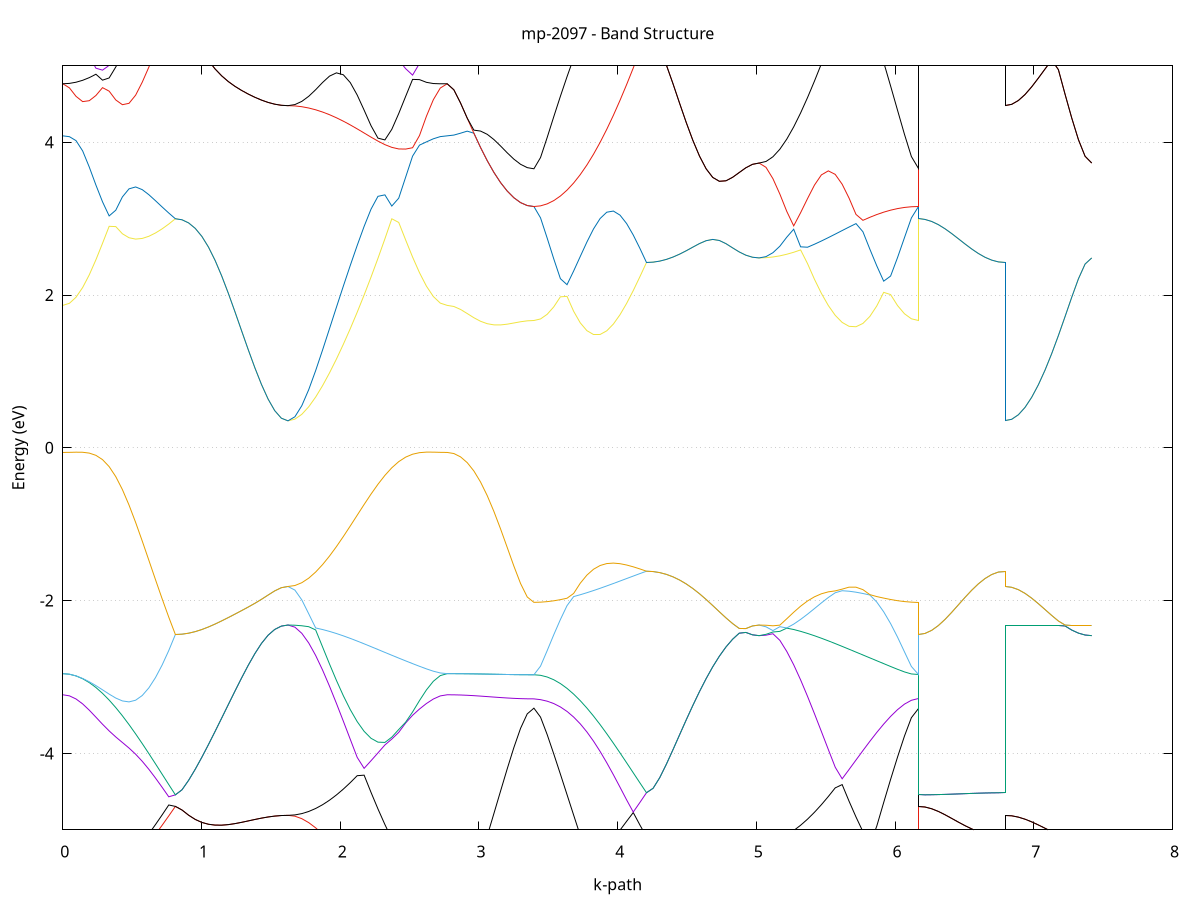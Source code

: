 set title 'mp-2097 - Band Structure'
set xlabel 'k-path'
set ylabel 'Energy (eV)'
set grid y
set yrange [-5:5]
set terminal png size 800,600
set output 'mp-2097_bands_gnuplot.png'
plot '-' using 1:2 with lines notitle, '-' using 1:2 with lines notitle, '-' using 1:2 with lines notitle, '-' using 1:2 with lines notitle, '-' using 1:2 with lines notitle, '-' using 1:2 with lines notitle, '-' using 1:2 with lines notitle, '-' using 1:2 with lines notitle, '-' using 1:2 with lines notitle, '-' using 1:2 with lines notitle, '-' using 1:2 with lines notitle, '-' using 1:2 with lines notitle, '-' using 1:2 with lines notitle, '-' using 1:2 with lines notitle, '-' using 1:2 with lines notitle, '-' using 1:2 with lines notitle, '-' using 1:2 with lines notitle, '-' using 1:2 with lines notitle, '-' using 1:2 with lines notitle, '-' using 1:2 with lines notitle, '-' using 1:2 with lines notitle, '-' using 1:2 with lines notitle, '-' using 1:2 with lines notitle, '-' using 1:2 with lines notitle, '-' using 1:2 with lines notitle, '-' using 1:2 with lines notitle, '-' using 1:2 with lines notitle, '-' using 1:2 with lines notitle, '-' using 1:2 with lines notitle, '-' using 1:2 with lines notitle, '-' using 1:2 with lines notitle, '-' using 1:2 with lines notitle, '-' using 1:2 with lines notitle, '-' using 1:2 with lines notitle, '-' using 1:2 with lines notitle, '-' using 1:2 with lines notitle, '-' using 1:2 with lines notitle, '-' using 1:2 with lines notitle, '-' using 1:2 with lines notitle, '-' using 1:2 with lines notitle
0.000000 -21.874657
0.047744 -21.874157
0.095489 -21.872757
0.143233 -21.870457
0.190978 -21.867357
0.238722 -21.863357
0.286467 -21.858557
0.334211 -21.852957
0.381956 -21.846757
0.429700 -21.839657
0.477445 -21.831857
0.525189 -21.823357
0.572934 -21.813857
0.620678 -21.803457
0.668423 -21.791957
0.716167 -21.779357
0.763912 -21.765657
0.811656 -21.750557
0.811656 -21.750557
0.859401 -21.750957
0.907145 -21.752157
0.954890 -21.754057
1.002634 -21.756857
1.050379 -21.760357
1.098123 -21.764657
1.145868 -21.769457
1.193612 -21.774757
1.241357 -21.780257
1.289101 -21.785757
1.336846 -21.791157
1.384590 -21.796057
1.432335 -21.800457
1.480079 -21.803957
1.527824 -21.806557
1.575568 -21.808257
1.623313 -21.808757
1.623313 -21.808757
1.673219 -21.808857
1.723126 -21.808957
1.773033 -21.809257
1.822940 -21.809757
1.872846 -21.810457
1.922753 -21.811657
1.972660 -21.813357
2.022567 -21.815557
2.072473 -21.818457
2.122380 -21.822057
2.172287 -21.826257
2.222194 -21.831057
2.272100 -21.836157
2.322007 -21.841657
2.371914 -21.847257
2.421821 -21.852757
2.471727 -21.857957
2.521634 -21.862657
2.571541 -21.866857
2.621448 -21.870157
2.671354 -21.872657
2.721261 -21.874157
2.771168 -21.874657
2.771168 -21.874657
2.819257 -21.874457
2.867347 -21.874057
2.915437 -21.873357
2.963526 -21.872457
3.011616 -21.871357
3.059705 -21.870157
3.107795 -21.868957
3.155884 -21.867757
3.203974 -21.866557
3.252064 -21.865657
3.300153 -21.864957
3.348243 -21.864457
3.396332 -21.864357
3.396332 -21.864357
3.444077 -21.863957
3.491821 -21.862857
3.539566 -21.861057
3.587310 -21.858557
3.635055 -21.855357
3.682799 -21.851657
3.730544 -21.847257
3.778288 -21.842157
3.826033 -21.836557
3.873777 -21.830257
3.921522 -21.823257
3.969266 -21.815357
4.017011 -21.806557
4.064755 -21.796757
4.112500 -21.785857
4.160244 -21.773657
4.207989 -21.760157
4.207989 -21.760157
4.255733 -21.760257
4.303477 -21.760557
4.351222 -21.761057
4.398966 -21.761957
4.446711 -21.763157
4.494455 -21.764757
4.542200 -21.766757
4.589944 -21.769057
4.637689 -21.771657
4.685433 -21.774457
4.733178 -21.777357
4.780922 -21.780057
4.828667 -21.782557
4.876411 -21.784557
4.924156 -21.786157
4.971900 -21.787157
5.019645 -21.787457
5.019645 -21.787457
5.069552 -21.787757
5.119458 -21.788657
5.169365 -21.789957
5.219272 -21.791957
5.269179 -21.794457
5.319085 -21.797557
5.368992 -21.801157
5.418899 -21.805257
5.468806 -21.809857
5.518712 -21.814757
5.568619 -21.819957
5.618526 -21.825257
5.668433 -21.830757
5.718339 -21.836057
5.768246 -21.841357
5.818153 -21.846257
5.868060 -21.850657
5.917966 -21.854657
5.967873 -21.858057
6.017780 -21.860757
6.067687 -21.862657
6.117593 -21.863957
6.167500 -21.864357
6.167500 -21.750557
6.215590 -21.750657
6.263679 -21.751157
6.311769 -21.751757
6.359858 -21.752657
6.407948 -21.753657
6.456037 -21.754757
6.504127 -21.755957
6.552217 -21.757057
6.600306 -21.758057
6.648396 -21.758957
6.696485 -21.759557
6.744575 -21.759957
6.792665 -21.760157
6.792665 -21.808757
6.840754 -21.808457
6.888844 -21.807657
6.936933 -21.806257
6.985023 -21.804457
7.033112 -21.802257
7.081202 -21.799857
7.129292 -21.797257
7.177381 -21.794757
7.225471 -21.792357
7.273560 -21.790357
7.321650 -21.788757
7.369739 -21.787857
7.417829 -21.787457
e
0.000000 -21.522257
0.047744 -21.522057
0.095489 -21.521557
0.143233 -21.520957
0.190978 -21.521057
0.238722 -21.523657
0.286467 -21.531657
0.334211 -21.546657
0.381956 -21.566357
0.429700 -21.588257
0.477445 -21.610957
0.525189 -21.633657
0.572934 -21.655857
0.620678 -21.677157
0.668423 -21.697457
0.716167 -21.716457
0.763912 -21.734157
0.811656 -21.750557
0.811656 -21.750557
0.859401 -21.750957
0.907145 -21.752157
0.954890 -21.754057
1.002634 -21.756857
1.050379 -21.760357
1.098123 -21.764657
1.145868 -21.769457
1.193612 -21.774757
1.241357 -21.780257
1.289101 -21.785757
1.336846 -21.791157
1.384590 -21.796057
1.432335 -21.800457
1.480079 -21.803957
1.527824 -21.806557
1.575568 -21.808257
1.623313 -21.808757
1.623313 -21.808757
1.673219 -21.807557
1.723126 -21.803857
1.773033 -21.797657
1.822940 -21.789057
1.872846 -21.778157
1.922753 -21.764957
1.972660 -21.749457
2.022567 -21.731957
2.072473 -21.712457
2.122380 -21.691057
2.172287 -21.668257
2.222194 -21.644057
2.272100 -21.618857
2.322007 -21.593057
2.371914 -21.567257
2.421821 -21.541957
2.471727 -21.518257
2.521634 -21.516557
2.571541 -21.518557
2.621448 -21.520157
2.671354 -21.521357
2.721261 -21.522057
2.771168 -21.522257
2.771168 -21.522257
2.819257 -21.522357
2.867347 -21.522857
2.915437 -21.523457
2.963526 -21.524457
3.011616 -21.525457
3.059705 -21.526657
3.107795 -21.527957
3.155884 -21.529157
3.203974 -21.530257
3.252064 -21.531257
3.300153 -21.531957
3.348243 -21.532357
3.396332 -21.532557
3.396332 -21.532557
3.444077 -21.532357
3.491821 -21.531757
3.539566 -21.531257
3.587310 -21.532057
3.635055 -21.536357
3.682799 -21.547357
3.730544 -21.564357
3.778288 -21.584657
3.826033 -21.606457
3.873777 -21.628757
3.921522 -21.650657
3.969266 -21.671957
4.017011 -21.692157
4.064755 -21.711157
4.112500 -21.728957
4.160244 -21.745257
4.207989 -21.760157
4.207989 -21.760157
4.255733 -21.760257
4.303477 -21.760557
4.351222 -21.761057
4.398966 -21.761957
4.446711 -21.763157
4.494455 -21.764757
4.542200 -21.766757
4.589944 -21.769057
4.637689 -21.771657
4.685433 -21.774457
4.733178 -21.777357
4.780922 -21.780057
4.828667 -21.782557
4.876411 -21.784557
4.924156 -21.786157
4.971900 -21.787157
5.019645 -21.787457
5.019645 -21.787457
5.069552 -21.786457
5.119458 -21.783457
5.169365 -21.778357
5.219272 -21.771357
5.269179 -21.762357
5.319085 -21.751357
5.368992 -21.738457
5.418899 -21.723757
5.468806 -21.707157
5.518712 -21.689057
5.568619 -21.669357
5.618526 -21.648357
5.668433 -21.626357
5.718339 -21.603557
5.768246 -21.580557
5.818153 -21.557657
5.868060 -21.535557
5.917966 -21.526157
5.967873 -21.528457
6.017780 -21.530157
6.067687 -21.531457
6.117593 -21.532257
6.167500 -21.532557
6.167500 -21.750557
6.215590 -21.750657
6.263679 -21.751157
6.311769 -21.751757
6.359858 -21.752657
6.407948 -21.753657
6.456037 -21.754757
6.504127 -21.755957
6.552217 -21.757057
6.600306 -21.758057
6.648396 -21.758957
6.696485 -21.759557
6.744575 -21.759957
6.792665 -21.760157
6.792665 -21.808757
6.840754 -21.808457
6.888844 -21.807657
6.936933 -21.806257
6.985023 -21.804457
7.033112 -21.802257
7.081202 -21.799857
7.129292 -21.797257
7.177381 -21.794757
7.225471 -21.792357
7.273560 -21.790357
7.321650 -21.788757
7.369739 -21.787857
7.417829 -21.787457
e
0.000000 -21.514357
0.047744 -21.514257
0.095489 -21.513857
0.143233 -21.513157
0.190978 -21.512357
0.238722 -21.511157
0.286467 -21.509857
0.334211 -21.508357
0.381956 -21.506857
0.429700 -21.505257
0.477445 -21.503757
0.525189 -21.502257
0.572934 -21.500857
0.620678 -21.499557
0.668423 -21.498457
0.716167 -21.497557
0.763912 -21.496757
0.811656 -21.496057
0.811656 -21.496057
0.859401 -21.496457
0.907145 -21.497557
0.954890 -21.498657
1.002634 -21.499257
1.050379 -21.499257
1.098123 -21.498357
1.145868 -21.496857
1.193612 -21.495057
1.241357 -21.494057
1.289101 -21.494457
1.336846 -21.495557
1.384590 -21.496857
1.432335 -21.497957
1.480079 -21.498857
1.527824 -21.499657
1.575568 -21.500057
1.623313 -21.500257
1.623313 -21.500257
1.673219 -21.500057
1.723126 -21.499657
1.773033 -21.498957
1.822940 -21.498057
1.872846 -21.496957
1.922753 -21.495657
1.972660 -21.494257
2.022567 -21.498557
2.072473 -21.503257
2.122380 -21.507357
2.172287 -21.510857
2.222194 -21.513557
2.272100 -21.515457
2.322007 -21.516657
2.371914 -21.517257
2.421821 -21.517257
2.471727 -21.516957
2.521634 -21.516457
2.571541 -21.515857
2.621448 -21.515257
2.671354 -21.514757
2.721261 -21.514457
2.771168 -21.514357
2.771168 -21.514357
2.819257 -21.514057
2.867347 -21.513357
2.915437 -21.512157
2.963526 -21.510557
3.011616 -21.508557
3.059705 -21.506257
3.107795 -21.503657
3.155884 -21.501057
3.203974 -21.498457
3.252064 -21.496057
3.300153 -21.494057
3.348243 -21.492757
3.396332 -21.492357
3.396332 -21.492357
3.444077 -21.492657
3.491821 -21.493657
3.539566 -21.495057
3.587310 -21.496957
3.635055 -21.499157
3.682799 -21.501457
3.730544 -21.503757
3.778288 -21.506057
3.826033 -21.508257
3.873777 -21.510257
3.921522 -21.511957
3.969266 -21.513457
4.017011 -21.514557
4.064755 -21.515257
4.112500 -21.515657
4.160244 -21.515657
4.207989 -21.515157
4.207989 -21.515157
4.255733 -21.514957
4.303477 -21.514557
4.351222 -21.513657
4.398966 -21.512457
4.446711 -21.510757
4.494455 -21.508657
4.542200 -21.506257
4.589944 -21.503557
4.637689 -21.500857
4.685433 -21.498257
4.733178 -21.496157
4.780922 -21.494557
4.828667 -21.493557
4.876411 -21.492957
4.924156 -21.492657
4.971900 -21.492557
5.019645 -21.492457
5.019645 -21.492457
5.069552 -21.492657
5.119458 -21.493257
5.169365 -21.494257
5.219272 -21.495357
5.269179 -21.496757
5.319085 -21.498157
5.368992 -21.499557
5.418899 -21.500857
5.468806 -21.501957
5.518712 -21.502857
5.568619 -21.503357
5.618526 -21.505357
5.668433 -21.509457
5.718339 -21.513357
5.768246 -21.517057
5.818153 -21.520457
5.868060 -21.523457
5.917966 -21.515057
5.967873 -21.497357
6.017780 -21.494857
6.067687 -21.493557
6.117593 -21.492657
6.167500 -21.492357
6.167500 -21.496057
6.215590 -21.496357
6.263679 -21.497457
6.311769 -21.499057
6.359858 -21.501157
6.407948 -21.503357
6.456037 -21.505657
6.504127 -21.507957
6.552217 -21.509957
6.600306 -21.511757
6.648396 -21.513157
6.696485 -21.514257
6.744575 -21.514957
6.792665 -21.515157
6.792665 -21.500257
6.840754 -21.500157
6.888844 -21.499857
6.936933 -21.499357
6.985023 -21.498657
7.033112 -21.497857
7.081202 -21.496957
7.129292 -21.496057
7.177381 -21.495157
7.225471 -21.494257
7.273560 -21.493557
7.321650 -21.492957
7.369739 -21.492557
7.417829 -21.492457
e
0.000000 -21.514357
0.047744 -21.514157
0.095489 -21.513757
0.143233 -21.513157
0.190978 -21.512257
0.238722 -21.511157
0.286467 -21.509657
0.334211 -21.507957
0.381956 -21.506057
0.429700 -21.503957
0.477445 -21.501657
0.525189 -21.499157
0.572934 -21.496757
0.620678 -21.494357
0.668423 -21.493957
0.716167 -21.494657
0.763912 -21.495357
0.811656 -21.496057
0.811656 -21.496057
0.859401 -21.496457
0.907145 -21.497557
0.954890 -21.498657
1.002634 -21.499257
1.050379 -21.499257
1.098123 -21.498357
1.145868 -21.496857
1.193612 -21.495057
1.241357 -21.494057
1.289101 -21.494457
1.336846 -21.495557
1.384590 -21.496857
1.432335 -21.497957
1.480079 -21.498857
1.527824 -21.499657
1.575568 -21.500057
1.623313 -21.500257
1.623313 -21.500257
1.673219 -21.500057
1.723126 -21.499457
1.773033 -21.498557
1.822940 -21.497357
1.872846 -21.495857
1.922753 -21.494157
1.972660 -21.493557
2.022567 -21.492857
2.072473 -21.491357
2.122380 -21.491157
2.172287 -21.494757
2.222194 -21.498357
2.272100 -21.501857
2.322007 -21.505257
2.371914 -21.508457
2.421821 -21.511457
2.471727 -21.514257
2.521634 -21.505057
2.571541 -21.508257
2.621448 -21.510857
2.671354 -21.512757
2.721261 -21.513957
2.771168 -21.514357
2.771168 -21.514357
2.819257 -21.514057
2.867347 -21.513357
2.915437 -21.512157
2.963526 -21.510557
3.011616 -21.508557
3.059705 -21.506257
3.107795 -21.503657
3.155884 -21.501057
3.203974 -21.498457
3.252064 -21.496057
3.300153 -21.494057
3.348243 -21.492757
3.396332 -21.492357
3.396332 -21.492357
3.444077 -21.492257
3.491821 -21.492257
3.539566 -21.492157
3.587310 -21.491957
3.635055 -21.491657
3.682799 -21.496457
3.730544 -21.497357
3.778288 -21.495757
3.826033 -21.497957
3.873777 -21.501157
3.921522 -21.504057
3.969266 -21.506857
4.017011 -21.509257
4.064755 -21.511257
4.112500 -21.512957
4.160244 -21.514257
4.207989 -21.515157
4.207989 -21.515157
4.255733 -21.514957
4.303477 -21.514557
4.351222 -21.513657
4.398966 -21.512457
4.446711 -21.510757
4.494455 -21.508657
4.542200 -21.506257
4.589944 -21.503557
4.637689 -21.500857
4.685433 -21.498257
4.733178 -21.496157
4.780922 -21.494557
4.828667 -21.493557
4.876411 -21.492957
4.924156 -21.492657
4.971900 -21.492557
5.019645 -21.492457
5.019645 -21.492457
5.069552 -21.492357
5.119458 -21.491957
5.169365 -21.491257
5.219272 -21.490257
5.269179 -21.489157
5.319085 -21.487757
5.368992 -21.486257
5.418899 -21.488657
5.468806 -21.492757
5.518712 -21.496957
5.568619 -21.501157
5.618526 -21.503657
5.668433 -21.503457
5.718339 -21.502957
5.768246 -21.502157
5.818153 -21.501057
5.868060 -21.499657
5.917966 -21.498057
5.967873 -21.496457
6.017780 -21.492457
6.067687 -21.492357
6.117593 -21.492357
6.167500 -21.492357
6.167500 -21.496057
6.215590 -21.496357
6.263679 -21.497457
6.311769 -21.499057
6.359858 -21.501157
6.407948 -21.503357
6.456037 -21.505657
6.504127 -21.507957
6.552217 -21.509957
6.600306 -21.511757
6.648396 -21.513157
6.696485 -21.514257
6.744575 -21.514957
6.792665 -21.515157
6.792665 -21.500257
6.840754 -21.500157
6.888844 -21.499857
6.936933 -21.499357
6.985023 -21.498657
7.033112 -21.497857
7.081202 -21.496957
7.129292 -21.496057
7.177381 -21.495157
7.225471 -21.494257
7.273560 -21.493557
7.321650 -21.492957
7.369739 -21.492557
7.417829 -21.492457
e
0.000000 -21.484357
0.047744 -21.484457
0.095489 -21.484757
0.143233 -21.485157
0.190978 -21.485757
0.238722 -21.486457
0.286467 -21.487257
0.334211 -21.489057
0.381956 -21.489457
0.429700 -21.489857
0.477445 -21.490757
0.525189 -21.491657
0.572934 -21.492457
0.620678 -21.493257
0.668423 -21.491957
0.716167 -21.489757
0.763912 -21.487757
0.811656 -21.486157
0.811656 -21.486157
0.859401 -21.485857
0.907145 -21.485357
0.954890 -21.484957
1.002634 -21.485057
1.050379 -21.485557
1.098123 -21.486357
1.145868 -21.487357
1.193612 -21.488057
1.241357 -21.487457
1.289101 -21.485157
1.336846 -21.482057
1.384590 -21.478757
1.432335 -21.475757
1.480079 -21.473157
1.527824 -21.471257
1.575568 -21.470057
1.623313 -21.469657
1.623313 -21.469657
1.673219 -21.470357
1.723126 -21.472157
1.773033 -21.475057
1.822940 -21.478857
1.872846 -21.483457
1.922753 -21.488457
1.972660 -21.492457
2.022567 -21.490657
2.072473 -21.489057
2.122380 -21.489857
2.172287 -21.488457
2.222194 -21.487357
2.272100 -21.488657
2.322007 -21.490957
2.371914 -21.494157
2.421821 -21.497757
2.471727 -21.501557
2.521634 -21.498457
2.571541 -21.488457
2.621448 -21.485757
2.671354 -21.484857
2.721261 -21.484557
2.771168 -21.484357
2.771168 -21.484357
2.819257 -21.484257
2.867347 -21.483957
2.915437 -21.483457
2.963526 -21.482657
3.011616 -21.481757
3.059705 -21.480657
3.107795 -21.479557
3.155884 -21.478357
3.203974 -21.477157
3.252064 -21.476057
3.300153 -21.475157
3.348243 -21.474557
3.396332 -21.474357
3.396332 -21.474357
3.444077 -21.474857
3.491821 -21.476357
3.539566 -21.478557
3.587310 -21.481257
3.635055 -21.490657
3.682799 -21.491257
3.730544 -21.491157
3.778288 -21.494557
3.826033 -21.493157
3.873777 -21.490457
3.921522 -21.487957
3.969266 -21.486457
4.017011 -21.485457
4.064755 -21.484457
4.112500 -21.483657
4.160244 -21.482957
4.207989 -21.482457
4.207989 -21.482457
4.255733 -21.482357
4.303477 -21.482157
4.351222 -21.481757
4.398966 -21.481157
4.446711 -21.480657
4.494455 -21.480057
4.542200 -21.479457
4.589944 -21.478857
4.637689 -21.478257
4.685433 -21.477457
4.733178 -21.476357
4.780922 -21.475057
4.828667 -21.473557
4.876411 -21.472057
4.924156 -21.470757
4.971900 -21.469957
5.019645 -21.469657
5.019645 -21.469657
5.069552 -21.470057
5.119458 -21.471057
5.169365 -21.472857
5.219272 -21.475157
5.269179 -21.477957
5.319085 -21.481257
5.368992 -21.484857
5.418899 -21.484657
5.468806 -21.484657
5.518712 -21.486557
5.568619 -21.488157
5.618526 -21.489557
5.668433 -21.490657
5.718339 -21.491457
5.768246 -21.491957
5.818153 -21.492357
5.868060 -21.492457
5.917966 -21.492557
5.967873 -21.492557
6.017780 -21.484157
6.067687 -21.477457
6.117593 -21.474957
6.167500 -21.474357
6.167500 -21.486157
6.215590 -21.486057
6.263679 -21.485857
6.311769 -21.485657
6.359858 -21.485357
6.407948 -21.484957
6.456037 -21.484457
6.504127 -21.484057
6.552217 -21.483657
6.600306 -21.483257
6.648396 -21.482957
6.696485 -21.482657
6.744575 -21.482557
6.792665 -21.482457
6.792665 -21.469657
6.840754 -21.469657
6.888844 -21.469657
6.936933 -21.469657
6.985023 -21.469657
7.033112 -21.469657
7.081202 -21.469657
7.129292 -21.469657
7.177381 -21.469657
7.225471 -21.469657
7.273560 -21.469657
7.321650 -21.469657
7.369739 -21.469657
7.417829 -21.469657
e
0.000000 -21.468657
0.047744 -21.468357
0.095489 -21.467657
0.143233 -21.466457
0.190978 -21.464757
0.238722 -21.475457
0.286467 -21.484957
0.334211 -21.488057
0.381956 -21.488957
0.429700 -21.488357
0.477445 -21.486757
0.525189 -21.485357
0.572934 -21.484257
0.620678 -21.483657
0.668423 -21.483557
0.716167 -21.483957
0.763912 -21.484857
0.811656 -21.486157
0.811656 -21.486157
0.859401 -21.485857
0.907145 -21.485357
0.954890 -21.484957
1.002634 -21.485057
1.050379 -21.485557
1.098123 -21.486357
1.145868 -21.487357
1.193612 -21.488057
1.241357 -21.487457
1.289101 -21.485157
1.336846 -21.482057
1.384590 -21.478757
1.432335 -21.475757
1.480079 -21.473157
1.527824 -21.471257
1.575568 -21.470057
1.623313 -21.469657
1.623313 -21.469657
1.673219 -21.469957
1.723126 -21.470657
1.773033 -21.471957
1.822940 -21.473657
1.872846 -21.475857
1.922753 -21.478357
1.972660 -21.481257
2.022567 -21.484357
2.072473 -21.487657
2.122380 -21.487757
2.172287 -21.487057
2.222194 -21.487057
2.272100 -21.485857
2.322007 -21.484757
2.371914 -21.483757
2.421821 -21.482657
2.471727 -21.481157
2.521634 -21.477657
2.571541 -21.467057
2.621448 -21.466257
2.671354 -21.467557
2.721261 -21.468357
2.771168 -21.468657
2.771168 -21.468657
2.819257 -21.468557
2.867347 -21.468157
2.915437 -21.467457
2.963526 -21.466557
3.011616 -21.465357
3.059705 -21.464057
3.107795 -21.462457
3.155884 -21.460857
3.203974 -21.459157
3.252064 -21.457457
3.300153 -21.455957
3.348243 -21.454857
3.396332 -21.454457
3.396332 -21.454457
3.444077 -21.454257
3.491821 -21.456357
3.539566 -21.467657
3.587310 -21.479957
3.635055 -21.484357
3.682799 -21.487657
3.730544 -21.490657
3.778288 -21.490057
3.826033 -21.489257
3.873777 -21.488357
3.921522 -21.487457
3.969266 -21.485857
4.017011 -21.484257
4.064755 -21.483157
4.112500 -21.482457
4.160244 -21.482357
4.207989 -21.482457
4.207989 -21.482457
4.255733 -21.482357
4.303477 -21.482157
4.351222 -21.481757
4.398966 -21.481157
4.446711 -21.480657
4.494455 -21.480057
4.542200 -21.479457
4.589944 -21.478857
4.637689 -21.478257
4.685433 -21.477457
4.733178 -21.476357
4.780922 -21.475057
4.828667 -21.473557
4.876411 -21.472057
4.924156 -21.470757
4.971900 -21.469957
5.019645 -21.469657
5.019645 -21.469657
5.069552 -21.469957
5.119458 -21.470757
5.169365 -21.472057
5.219272 -21.473757
5.269179 -21.475757
5.319085 -21.477957
5.368992 -21.480257
5.418899 -21.482457
5.468806 -21.482957
5.518712 -21.481257
5.568619 -21.479457
5.618526 -21.477757
5.668433 -21.476157
5.718339 -21.474657
5.768246 -21.473157
5.818153 -21.471857
5.868060 -21.470557
5.917966 -21.469157
5.967873 -21.467057
6.017780 -21.463057
6.067687 -21.455757
6.117593 -21.454157
6.167500 -21.454457
6.167500 -21.486157
6.215590 -21.486057
6.263679 -21.485857
6.311769 -21.485657
6.359858 -21.485357
6.407948 -21.484957
6.456037 -21.484457
6.504127 -21.484057
6.552217 -21.483657
6.600306 -21.483257
6.648396 -21.482957
6.696485 -21.482657
6.744575 -21.482557
6.792665 -21.482457
6.792665 -21.469657
6.840754 -21.469657
6.888844 -21.469657
6.936933 -21.469657
6.985023 -21.469657
7.033112 -21.469657
7.081202 -21.469657
7.129292 -21.469657
7.177381 -21.469657
7.225471 -21.469657
7.273560 -21.469657
7.321650 -21.469657
7.369739 -21.469657
7.417829 -21.469657
e
0.000000 -21.440357
0.047744 -21.440457
0.095489 -21.440857
0.143233 -21.449557
0.190978 -21.462457
0.238722 -21.462557
0.286467 -21.459857
0.334211 -21.456857
0.381956 -21.453457
0.429700 -21.449757
0.477445 -21.446957
0.525189 -21.447357
0.572934 -21.447257
0.620678 -21.446957
0.668423 -21.446157
0.716167 -21.445057
0.763912 -21.443557
0.811656 -21.441757
0.811656 -21.441757
0.859401 -21.441257
0.907145 -21.439757
0.954890 -21.437357
1.002634 -21.434257
1.050379 -21.430757
1.098123 -21.426957
1.145868 -21.423157
1.193612 -21.419457
1.241357 -21.415957
1.289101 -21.412857
1.336846 -21.410357
1.384590 -21.408557
1.432335 -21.407157
1.480079 -21.406057
1.527824 -21.405257
1.575568 -21.404757
1.623313 -21.404557
1.623313 -21.404557
1.673219 -21.404857
1.723126 -21.405757
1.773033 -21.407257
1.822940 -21.409557
1.872846 -21.412857
1.922753 -21.417057
1.972660 -21.421857
2.022567 -21.426957
2.072473 -21.432157
2.122380 -21.437357
2.172287 -21.442057
2.222194 -21.446157
2.272100 -21.449457
2.322007 -21.452257
2.371914 -21.454757
2.421821 -21.457257
2.471727 -21.459857
2.521634 -21.462257
2.571541 -21.464457
2.621448 -21.452357
2.671354 -21.440857
2.721261 -21.440457
2.771168 -21.440357
2.771168 -21.440357
2.819257 -21.440457
2.867347 -21.440857
2.915437 -21.441357
2.963526 -21.442157
3.011616 -21.443057
3.059705 -21.444057
3.107795 -21.445257
3.155884 -21.446457
3.203974 -21.447657
3.252064 -21.448757
3.300153 -21.449557
3.348243 -21.450157
3.396332 -21.450357
3.396332 -21.450357
3.444077 -21.450057
3.491821 -21.453457
3.539566 -21.452257
3.587310 -21.450557
3.635055 -21.448457
3.682799 -21.445857
3.730544 -21.443057
3.778288 -21.439857
3.826033 -21.436457
3.873777 -21.433157
3.921522 -21.431057
3.969266 -21.429257
4.017011 -21.427557
4.064755 -21.426057
4.112500 -21.424657
4.160244 -21.423657
4.207989 -21.422757
4.207989 -21.422757
4.255733 -21.422957
4.303477 -21.423657
4.351222 -21.424657
4.398966 -21.425857
4.446711 -21.427157
4.494455 -21.428457
4.542200 -21.429657
4.589944 -21.430757
4.637689 -21.431657
4.685433 -21.432357
4.733178 -21.432957
4.780922 -21.433457
4.828667 -21.433957
4.876411 -21.434257
4.924156 -21.434557
4.971900 -21.434657
5.019645 -21.434757
5.019645 -21.434757
5.069552 -21.434757
5.119458 -21.434557
5.169365 -21.434457
5.219272 -21.434257
5.269179 -21.434057
5.319085 -21.433957
5.368992 -21.433857
5.418899 -21.433857
5.468806 -21.434057
5.518712 -21.434957
5.568619 -21.436257
5.618526 -21.437857
5.668433 -21.439757
5.718339 -21.441657
5.768246 -21.443757
5.818153 -21.445757
5.868060 -21.447657
5.917966 -21.449457
5.967873 -21.451057
6.017780 -21.452357
6.067687 -21.453457
6.117593 -21.450057
6.167500 -21.450357
6.167500 -21.441757
6.215590 -21.441457
6.263679 -21.440357
6.311769 -21.438757
6.359858 -21.436657
6.407948 -21.434457
6.456037 -21.432157
6.504127 -21.429957
6.552217 -21.427957
6.600306 -21.426157
6.648396 -21.424657
6.696485 -21.423657
6.744575 -21.422957
6.792665 -21.422757
6.792665 -21.404557
6.840754 -21.404657
6.888844 -21.404957
6.936933 -21.405357
6.985023 -21.408357
7.033112 -21.411757
7.081202 -21.415657
7.129292 -21.419657
7.177381 -21.423657
7.225471 -21.427257
7.273560 -21.430357
7.321650 -21.432757
7.369739 -21.434257
7.417829 -21.434757
e
0.000000 -21.429157
0.047744 -21.431757
0.095489 -21.438857
0.143233 -21.441357
0.190978 -21.442057
0.238722 -21.442857
0.286467 -21.443757
0.334211 -21.444757
0.381956 -21.445657
0.429700 -21.446457
0.477445 -21.445857
0.525189 -21.441757
0.572934 -21.437657
0.620678 -21.433557
0.668423 -21.435257
0.716167 -21.437557
0.763912 -21.439757
0.811656 -21.441757
0.811656 -21.441757
0.859401 -21.441257
0.907145 -21.439757
0.954890 -21.437357
1.002634 -21.434257
1.050379 -21.430757
1.098123 -21.426957
1.145868 -21.423157
1.193612 -21.419457
1.241357 -21.415957
1.289101 -21.412857
1.336846 -21.410357
1.384590 -21.408557
1.432335 -21.407157
1.480079 -21.406057
1.527824 -21.405257
1.575568 -21.404757
1.623313 -21.404557
1.623313 -21.404557
1.673219 -21.404657
1.723126 -21.404957
1.773033 -21.405357
1.822940 -21.407757
1.872846 -21.410557
1.922753 -21.413557
1.972660 -21.416757
2.022567 -21.420257
2.072473 -21.423957
2.122380 -21.427757
2.172287 -21.431557
2.222194 -21.435257
2.272100 -21.438557
2.322007 -21.441157
2.371914 -21.442757
2.421821 -21.443457
2.471727 -21.443257
2.521634 -21.442757
2.571541 -21.442057
2.621448 -21.441457
2.671354 -21.440057
2.721261 -21.431957
2.771168 -21.429157
2.771168 -21.429157
2.819257 -21.429257
2.867347 -21.429657
2.915437 -21.430257
2.963526 -21.431057
3.011616 -21.432057
3.059705 -21.433357
3.107795 -21.434757
3.155884 -21.436257
3.203974 -21.437857
3.252064 -21.439457
3.300153 -21.440857
3.348243 -21.441957
3.396332 -21.442357
3.396332 -21.442357
3.444077 -21.447357
3.491821 -21.449157
3.539566 -21.447857
3.587310 -21.446057
3.635055 -21.444057
3.682799 -21.441957
3.730544 -21.439657
3.778288 -21.437457
3.826033 -21.435257
3.873777 -21.433057
3.921522 -21.429557
3.969266 -21.426257
4.017011 -21.423157
4.064755 -21.421657
4.112500 -21.421757
4.160244 -21.422157
4.207989 -21.422757
4.207989 -21.422757
4.255733 -21.422957
4.303477 -21.423657
4.351222 -21.424657
4.398966 -21.425857
4.446711 -21.427157
4.494455 -21.428457
4.542200 -21.429657
4.589944 -21.430757
4.637689 -21.431657
4.685433 -21.432357
4.733178 -21.432957
4.780922 -21.433457
4.828667 -21.433957
4.876411 -21.434257
4.924156 -21.434557
4.971900 -21.434657
5.019645 -21.434757
5.019645 -21.434757
5.069552 -21.434657
5.119458 -21.434457
5.169365 -21.434057
5.219272 -21.433657
5.269179 -21.433357
5.319085 -21.433157
5.368992 -21.433157
5.418899 -21.433457
5.468806 -21.434057
5.518712 -21.434257
5.568619 -21.434457
5.618526 -21.434857
5.668433 -21.435157
5.718339 -21.435557
5.768246 -21.435957
5.818153 -21.437457
5.868060 -21.440157
5.917966 -21.442857
5.967873 -21.445257
6.017780 -21.447357
6.067687 -21.449057
6.117593 -21.447557
6.167500 -21.442357
6.167500 -21.441757
6.215590 -21.441457
6.263679 -21.440357
6.311769 -21.438757
6.359858 -21.436657
6.407948 -21.434457
6.456037 -21.432157
6.504127 -21.429957
6.552217 -21.427957
6.600306 -21.426157
6.648396 -21.424657
6.696485 -21.423657
6.744575 -21.422957
6.792665 -21.422757
6.792665 -21.404557
6.840754 -21.404657
6.888844 -21.404957
6.936933 -21.405357
6.985023 -21.408357
7.033112 -21.411757
7.081202 -21.415657
7.129292 -21.419657
7.177381 -21.423657
7.225471 -21.427257
7.273560 -21.430357
7.321650 -21.432757
7.369739 -21.434257
7.417829 -21.434757
e
0.000000 -21.414257
0.047744 -21.414357
0.095489 -21.414757
0.143233 -21.415357
0.190978 -21.416257
0.238722 -21.417357
0.286467 -21.418657
0.334211 -21.420257
0.381956 -21.421957
0.429700 -21.423957
0.477445 -21.425957
0.525189 -21.428257
0.572934 -21.430557
0.620678 -21.432857
0.668423 -21.429657
0.716167 -21.426057
0.763912 -21.422857
0.811656 -21.420057
0.811656 -21.420057
0.859401 -21.419957
0.907145 -21.419557
0.954890 -21.418957
1.002634 -21.418057
1.050379 -21.417057
1.098123 -21.415957
1.145868 -21.414657
1.193612 -21.413257
1.241357 -21.411857
1.289101 -21.410357
1.336846 -21.408657
1.384590 -21.406757
1.432335 -21.404957
1.480079 -21.403357
1.527824 -21.402257
1.575568 -21.401657
1.623313 -21.401357
1.623313 -21.401357
1.673219 -21.401857
1.723126 -21.403157
1.773033 -21.405157
1.822940 -21.405857
1.872846 -21.406457
1.922753 -21.407257
1.972660 -21.408057
2.022567 -21.408857
2.072473 -21.409657
2.122380 -21.410457
2.172287 -21.411157
2.222194 -21.411757
2.272100 -21.412257
2.322007 -21.412657
2.371914 -21.412957
2.421821 -21.413057
2.471727 -21.413157
2.521634 -21.413257
2.571541 -21.413357
2.621448 -21.413657
2.671354 -21.413957
2.721261 -21.414157
2.771168 -21.414257
2.771168 -21.414257
2.819257 -21.414557
2.867347 -21.415357
2.915437 -21.416657
2.963526 -21.418357
3.011616 -21.420557
3.059705 -21.423057
3.107795 -21.425857
3.155884 -21.428757
3.203974 -21.431557
3.252064 -21.434057
3.300153 -21.436157
3.348243 -21.437557
3.396332 -21.437957
3.396332 -21.437957
3.444077 -21.437657
3.491821 -21.436657
3.539566 -21.435257
3.587310 -21.433557
3.635055 -21.431657
3.682799 -21.429857
3.730544 -21.428057
3.778288 -21.426457
3.826033 -21.425057
3.873777 -21.423857
3.921522 -21.422957
3.969266 -21.422257
4.017011 -21.421857
4.064755 -21.420457
4.112500 -21.418157
4.160244 -21.416457
4.207989 -21.415357
4.207989 -21.415357
4.255733 -21.415257
4.303477 -21.415057
4.351222 -21.414857
4.398966 -21.414657
4.446711 -21.414457
4.494455 -21.414257
4.542200 -21.414057
4.589944 -21.413857
4.637689 -21.413557
4.685433 -21.413157
4.733178 -21.412757
4.780922 -21.412257
4.828667 -21.411657
4.876411 -21.411157
4.924156 -21.410657
4.971900 -21.410357
5.019645 -21.410257
5.019645 -21.410257
5.069552 -21.410457
5.119458 -21.410857
5.169365 -21.411657
5.219272 -21.412657
5.269179 -21.413957
5.319085 -21.415457
5.368992 -21.417157
5.418899 -21.419057
5.468806 -21.420957
5.518712 -21.423057
5.568619 -21.425257
5.618526 -21.427457
5.668433 -21.429857
5.718339 -21.432257
5.768246 -21.434857
5.818153 -21.436357
5.868060 -21.436757
5.917966 -21.437157
5.967873 -21.437457
6.017780 -21.437657
6.067687 -21.437857
6.117593 -21.437957
6.167500 -21.437957
6.167500 -21.420057
6.215590 -21.420057
6.263679 -21.419857
6.311769 -21.419457
6.359858 -21.419057
6.407948 -21.418557
6.456037 -21.417957
6.504127 -21.417457
6.552217 -21.416857
6.600306 -21.416357
6.648396 -21.415957
6.696485 -21.415557
6.744575 -21.415357
6.792665 -21.415357
6.792665 -21.401357
6.840754 -21.401857
6.888844 -21.403257
6.936933 -21.405257
6.985023 -21.405757
7.033112 -21.406357
7.081202 -21.406957
7.129292 -21.407657
7.177381 -21.408357
7.225471 -21.408957
7.273560 -21.409457
7.321650 -21.409957
7.369739 -21.410157
7.417829 -21.410257
e
0.000000 -21.414257
0.047744 -21.413857
0.095489 -21.413257
0.143233 -21.412757
0.190978 -21.412557
0.238722 -21.412357
0.286467 -21.412357
0.334211 -21.412357
0.381956 -21.412357
0.429700 -21.412457
0.477445 -21.412557
0.525189 -21.412757
0.572934 -21.413157
0.620678 -21.413757
0.668423 -21.414657
0.716167 -21.415957
0.763912 -21.417757
0.811656 -21.420057
0.811656 -21.420057
0.859401 -21.419957
0.907145 -21.419557
0.954890 -21.418957
1.002634 -21.418057
1.050379 -21.417057
1.098123 -21.415957
1.145868 -21.414657
1.193612 -21.413257
1.241357 -21.411857
1.289101 -21.410357
1.336846 -21.408657
1.384590 -21.406757
1.432335 -21.404957
1.480079 -21.403357
1.527824 -21.402257
1.575568 -21.401657
1.623313 -21.401357
1.623313 -21.401357
1.673219 -21.401457
1.723126 -21.401557
1.773033 -21.401857
1.822940 -21.402257
1.872846 -21.402757
1.922753 -21.403257
1.972660 -21.403957
2.022567 -21.404657
2.072473 -21.405457
2.122380 -21.406257
2.172287 -21.407157
2.222194 -21.408057
2.272100 -21.408857
2.322007 -21.409757
2.371914 -21.410557
2.421821 -21.411357
2.471727 -21.412057
2.521634 -21.412757
2.571541 -21.413257
2.621448 -21.413457
2.671354 -21.413657
2.721261 -21.414057
2.771168 -21.414257
2.771168 -21.414257
2.819257 -21.414557
2.867347 -21.415357
2.915437 -21.416657
2.963526 -21.418357
3.011616 -21.420557
3.059705 -21.423057
3.107795 -21.425857
3.155884 -21.428757
3.203974 -21.431557
3.252064 -21.434057
3.300153 -21.436157
3.348243 -21.437557
3.396332 -21.437957
3.396332 -21.437957
3.444077 -21.435057
3.491821 -21.432057
3.539566 -21.429957
3.587310 -21.428357
3.635055 -21.427157
3.682799 -21.425957
3.730544 -21.424857
3.778288 -21.423557
3.826033 -21.422257
3.873777 -21.420757
3.921522 -21.419257
3.969266 -21.417857
4.017011 -21.416557
4.064755 -21.415557
4.112500 -21.414957
4.160244 -21.414857
4.207989 -21.415357
4.207989 -21.415357
4.255733 -21.415257
4.303477 -21.415057
4.351222 -21.414857
4.398966 -21.414657
4.446711 -21.414457
4.494455 -21.414257
4.542200 -21.414057
4.589944 -21.413857
4.637689 -21.413557
4.685433 -21.413157
4.733178 -21.412757
4.780922 -21.412257
4.828667 -21.411657
4.876411 -21.411157
4.924156 -21.410657
4.971900 -21.410357
5.019645 -21.410257
5.019645 -21.410257
5.069552 -21.410357
5.119458 -21.410657
5.169365 -21.411057
5.219272 -21.411657
5.269179 -21.412357
5.319085 -21.413157
5.368992 -21.414157
5.418899 -21.415157
5.468806 -21.416257
5.518712 -21.417357
5.568619 -21.418457
5.618526 -21.419657
5.668433 -21.420757
5.718339 -21.421857
5.768246 -21.422857
5.818153 -21.423857
5.868060 -21.424857
5.917966 -21.425957
5.967873 -21.427357
6.017780 -21.429057
6.067687 -21.431357
6.117593 -21.434657
6.167500 -21.437957
6.167500 -21.420057
6.215590 -21.420057
6.263679 -21.419857
6.311769 -21.419457
6.359858 -21.419057
6.407948 -21.418557
6.456037 -21.417957
6.504127 -21.417457
6.552217 -21.416857
6.600306 -21.416357
6.648396 -21.415957
6.696485 -21.415557
6.744575 -21.415357
6.792665 -21.415357
6.792665 -21.401357
6.840754 -21.401857
6.888844 -21.403257
6.936933 -21.405257
6.985023 -21.405757
7.033112 -21.406357
7.081202 -21.406957
7.129292 -21.407657
7.177381 -21.408357
7.225471 -21.408957
7.273560 -21.409457
7.321650 -21.409957
7.369739 -21.410157
7.417829 -21.410257
e
0.000000 -19.764657
0.047744 -19.758257
0.095489 -19.739357
0.143233 -19.708057
0.190978 -19.665357
0.238722 -19.611757
0.286467 -19.548357
0.334211 -19.476057
0.381956 -19.395857
0.429700 -19.308757
0.477445 -19.215457
0.525189 -19.117057
0.572934 -19.014457
0.620678 -18.908657
0.668423 -18.800457
0.716167 -18.690857
0.763912 -18.580957
0.811656 -18.471557
0.811656 -18.471557
0.859401 -18.469857
0.907145 -18.464557
0.954890 -18.455857
1.002634 -18.444257
1.050379 -18.429857
1.098123 -18.413257
1.145868 -18.394957
1.193612 -18.375457
1.241357 -18.355457
1.289101 -18.335757
1.336846 -18.316857
1.384590 -18.299557
1.432335 -18.284357
1.480079 -18.271857
1.527824 -18.262657
1.575568 -18.257057
1.623313 -18.255057
1.623313 -18.255057
1.673219 -18.263057
1.723126 -18.286657
1.773033 -18.325057
1.822940 -18.377357
1.872846 -18.441857
1.922753 -18.517157
1.972660 -18.601157
2.022567 -18.692157
2.072473 -18.787957
2.122380 -18.886957
2.172287 -18.987457
2.222194 -19.087657
2.272100 -19.185957
2.322007 -19.280857
2.371914 -19.370957
2.421821 -19.454957
2.471727 -19.531457
2.521634 -19.599157
2.571541 -19.656757
2.621448 -19.703057
2.671354 -19.736957
2.721261 -19.757657
2.771168 -19.764657
2.771168 -19.764657
2.819257 -19.764257
2.867347 -19.763257
2.915437 -19.761657
2.963526 -19.759557
3.011616 -19.756857
3.059705 -19.754157
3.107795 -19.751357
3.155884 -19.748557
3.203974 -19.745957
3.252064 -19.743757
3.300153 -19.742157
3.348243 -19.741157
3.396332 -19.740657
3.396332 -19.740657
3.444077 -19.734357
3.491821 -19.715357
3.539566 -19.684057
3.587310 -19.641157
3.635055 -19.587657
3.682799 -19.524257
3.730544 -19.452157
3.778288 -19.371957
3.826033 -19.284957
3.873777 -19.191957
3.921522 -19.093957
3.969266 -18.991957
4.017011 -18.886857
4.064755 -18.779657
4.112500 -18.671157
4.160244 -18.562457
4.207989 -18.454457
4.207989 -18.454457
4.255733 -18.452557
4.303477 -18.447157
4.351222 -18.438157
4.398966 -18.425957
4.446711 -18.410957
4.494455 -18.393557
4.542200 -18.374457
4.589944 -18.354157
4.637689 -18.333357
4.685433 -18.312857
4.733178 -18.293257
4.780922 -18.275357
4.828667 -18.259657
4.876411 -18.246757
4.924156 -18.237257
4.971900 -18.231357
5.019645 -18.229357
5.019645 -18.229357
5.069552 -18.237157
5.119458 -18.260757
5.169365 -18.299057
5.219272 -18.351057
5.269179 -18.415357
5.319085 -18.490457
5.368992 -18.574257
5.418899 -18.665057
5.468806 -18.760957
5.518712 -18.860257
5.568619 -18.960857
5.618526 -19.061357
5.668433 -19.159957
5.718339 -19.255257
5.768246 -19.345657
5.818153 -19.430057
5.868060 -19.506757
5.917966 -19.574757
5.967873 -19.632557
6.017780 -19.678957
6.067687 -19.712957
6.117593 -19.733857
6.167500 -19.740657
6.167500 -18.471557
6.215590 -18.471257
6.263679 -18.470557
6.311769 -18.469357
6.359858 -18.467857
6.407948 -18.466057
6.456037 -18.464057
6.504127 -18.462057
6.552217 -18.460057
6.600306 -18.458157
6.648396 -18.456657
6.696485 -18.455457
6.744575 -18.454757
6.792665 -18.454457
6.792665 -18.255057
6.840754 -18.254657
6.888844 -18.253657
6.936933 -18.251857
6.985023 -18.249457
7.033112 -18.246757
7.081202 -18.243757
7.129292 -18.240557
7.177381 -18.237657
7.225471 -18.234857
7.273560 -18.232557
7.321650 -18.230757
7.369739 -18.229657
7.417829 -18.229357
e
0.000000 -17.406957
0.047744 -17.410957
0.095489 -17.422657
0.143233 -17.442357
0.190978 -17.469857
0.238722 -17.505157
0.286467 -17.548357
0.334211 -17.599557
0.381956 -17.658457
0.429700 -17.724957
0.477445 -17.798557
0.525189 -17.879157
0.572934 -17.966057
0.620678 -18.058657
0.668423 -18.156457
0.716167 -18.258357
0.763912 -18.363757
0.811656 -18.471557
0.811656 -18.471557
0.859401 -18.469857
0.907145 -18.464557
0.954890 -18.455857
1.002634 -18.444257
1.050379 -18.429857
1.098123 -18.413257
1.145868 -18.394957
1.193612 -18.375457
1.241357 -18.355457
1.289101 -18.335757
1.336846 -18.316857
1.384590 -18.299557
1.432335 -18.284357
1.480079 -18.271857
1.527824 -18.262657
1.575568 -18.257057
1.623313 -18.255057
1.623313 -18.255057
1.673219 -18.251357
1.723126 -18.240157
1.773033 -18.221857
1.822940 -18.196557
1.872846 -18.164757
1.922753 -18.126957
1.972660 -18.083957
2.022567 -18.036357
2.072473 -17.984857
2.122380 -17.930457
2.172287 -17.873957
2.222194 -17.816557
2.272100 -17.759057
2.322007 -17.702557
2.371914 -17.648157
2.421821 -17.597057
2.471727 -17.550157
2.521634 -17.508557
2.571541 -17.473157
2.621448 -17.444757
2.671354 -17.423957
2.721261 -17.411257
2.771168 -17.406957
2.771168 -17.406957
2.819257 -17.407057
2.867347 -17.407057
2.915437 -17.406957
2.963526 -17.407157
3.011616 -17.407157
3.059705 -17.407057
3.107795 -17.407057
3.155884 -17.407157
3.203974 -17.407357
3.252064 -17.407257
3.300153 -17.407357
3.348243 -17.407357
3.396332 -17.407257
3.396332 -17.407257
3.444077 -17.411157
3.491821 -17.422757
3.539566 -17.442057
3.587310 -17.469157
3.635055 -17.503957
3.682799 -17.546457
3.730544 -17.596757
3.778288 -17.654457
3.826033 -17.719657
3.873777 -17.792057
3.921522 -17.871257
3.969266 -17.956657
4.017011 -18.047757
4.064755 -18.143957
4.112500 -18.244257
4.160244 -18.348057
4.207989 -18.454457
4.207989 -18.454457
4.255733 -18.452557
4.303477 -18.447157
4.351222 -18.438157
4.398966 -18.425957
4.446711 -18.410957
4.494455 -18.393557
4.542200 -18.374457
4.589944 -18.354157
4.637689 -18.333357
4.685433 -18.312857
4.733178 -18.293257
4.780922 -18.275357
4.828667 -18.259657
4.876411 -18.246757
4.924156 -18.237257
4.971900 -18.231357
5.019645 -18.229357
5.019645 -18.229357
5.069552 -18.225757
5.119458 -18.215157
5.169365 -18.197657
5.219272 -18.173457
5.269179 -18.143057
5.319085 -18.107057
5.368992 -18.065757
5.418899 -18.019857
5.468806 -17.970257
5.518712 -17.917757
5.568619 -17.863057
5.618526 -17.807357
5.668433 -17.751457
5.718339 -17.696557
5.768246 -17.643657
5.818153 -17.593857
5.868060 -17.547957
5.917966 -17.507257
5.967873 -17.472557
6.017780 -17.444457
6.067687 -17.424057
6.117593 -17.411557
6.167500 -17.407257
6.167500 -18.471557
6.215590 -18.471257
6.263679 -18.470557
6.311769 -18.469357
6.359858 -18.467857
6.407948 -18.466057
6.456037 -18.464057
6.504127 -18.462057
6.552217 -18.460057
6.600306 -18.458157
6.648396 -18.456657
6.696485 -18.455457
6.744575 -18.454757
6.792665 -18.454457
6.792665 -18.255057
6.840754 -18.254657
6.888844 -18.253657
6.936933 -18.251857
6.985023 -18.249457
7.033112 -18.246757
7.081202 -18.243757
7.129292 -18.240557
7.177381 -18.237657
7.225471 -18.234857
7.273560 -18.232557
7.321650 -18.230757
7.369739 -18.229657
7.417829 -18.229357
e
0.000000 -7.393557
0.047744 -7.396757
0.095489 -7.406357
0.143233 -7.421357
0.190978 -7.440557
0.238722 -7.462257
0.286467 -7.484257
0.334211 -7.504357
0.381956 -7.520157
0.429700 -7.529357
0.477445 -7.530157
0.525189 -7.520657
0.572934 -7.499657
0.620678 -7.466257
0.668423 -7.420057
0.716167 -7.361057
0.763912 -7.289857
0.811656 -7.207457
0.811656 -7.207457
0.859401 -7.224157
0.907145 -7.272957
0.954890 -7.350357
1.002634 -7.450957
1.050379 -7.568857
1.098123 -7.697957
1.145868 -7.832757
1.193612 -7.968157
1.241357 -8.099857
1.289101 -8.224157
1.336846 -8.337957
1.384590 -8.438557
1.432335 -8.523857
1.480079 -8.591957
1.527824 -8.641657
1.575568 -8.671757
1.623313 -8.681857
1.623313 -8.681857
1.673219 -8.676057
1.723126 -8.658457
1.773033 -8.629357
1.822940 -8.589057
1.872846 -8.538157
1.922753 -8.477157
1.972660 -8.406857
2.022567 -8.328457
2.072473 -8.243057
2.122380 -8.152257
2.172287 -8.057957
2.222194 -7.962257
2.272100 -7.867557
2.322007 -7.776557
2.371914 -7.691957
2.421821 -7.616357
2.471727 -7.551557
2.521634 -7.498757
2.571541 -7.457857
2.621448 -7.428157
2.671354 -7.408357
2.721261 -7.397157
2.771168 -7.393557
2.771168 -7.393557
2.819257 -7.441757
2.867347 -7.561357
2.915437 -7.712457
2.963526 -7.870757
3.011616 -8.024057
3.059705 -8.166357
3.107795 -8.293857
3.155884 -8.404557
3.203974 -8.496657
3.252064 -8.569357
3.300153 -8.621757
3.348243 -8.653357
3.396332 -8.663957
3.396332 -8.663957
3.444077 -8.659157
3.491821 -8.644957
3.539566 -8.621257
3.587310 -8.588257
3.635055 -8.546257
3.682799 -8.495157
3.730544 -8.435257
3.778288 -8.366557
3.826033 -8.289057
3.873777 -8.202457
3.921522 -8.106657
3.969266 -8.001057
4.017011 -7.885257
4.064755 -7.758657
4.112500 -7.620757
4.160244 -7.470957
4.207989 -7.309157
4.207989 -7.309157
4.255733 -7.319657
4.303477 -7.351257
4.351222 -7.404057
4.398966 -7.477057
4.446711 -7.568357
4.494455 -7.674457
4.542200 -7.790657
4.589944 -7.911857
4.637689 -8.033157
4.685433 -8.149957
4.733178 -8.258557
4.780922 -8.355557
4.828667 -8.438457
4.876411 -8.504957
4.924156 -8.553557
4.971900 -8.583157
5.019645 -8.593157
5.019645 -8.593157
5.069552 -8.588657
5.119458 -8.575257
5.169365 -8.553457
5.219272 -8.524357
5.269179 -8.489157
5.319085 -8.449957
5.368992 -8.409257
5.418899 -8.370257
5.468806 -8.336757
5.518712 -8.312857
5.568619 -8.301957
5.618526 -8.306457
5.668433 -8.326257
5.718339 -8.359157
5.768246 -8.401557
5.818153 -8.448957
5.868060 -8.497557
5.917966 -8.543657
5.967873 -8.584557
6.017780 -8.618357
6.067687 -8.643357
6.117593 -8.658757
6.167500 -8.663957
6.167500 -7.207457
6.215590 -7.208857
6.263679 -7.212957
6.311769 -7.219557
6.359858 -7.228457
6.407948 -7.239057
6.456037 -7.250757
6.504127 -7.263057
6.552217 -7.275057
6.600306 -7.286257
6.648396 -7.295757
6.696485 -7.302957
6.744575 -7.307557
6.792665 -7.309157
6.792665 -8.681857
6.840754 -8.680657
6.888844 -8.677057
6.936933 -8.671157
6.985023 -8.663357
7.033112 -8.654057
7.081202 -8.643757
7.129292 -8.633057
7.177381 -8.622557
7.225471 -8.612957
7.273560 -8.604657
7.321650 -8.598457
7.369739 -8.594457
7.417829 -8.593157
e
0.000000 -6.325657
0.047744 -6.324857
0.095489 -6.322757
0.143233 -6.320657
0.190978 -6.320557
0.238722 -6.325257
0.286467 -6.337857
0.334211 -6.362057
0.381956 -6.400457
0.429700 -6.454857
0.477445 -6.525257
0.525189 -6.609757
0.572934 -6.705157
0.620678 -6.807457
0.668423 -6.912457
0.716167 -7.016257
0.763912 -7.115557
0.811656 -7.207457
0.811656 -7.207457
0.859401 -7.224157
0.907145 -7.272957
0.954890 -7.350357
1.002634 -7.450957
1.050379 -7.568857
1.098123 -7.697957
1.145868 -7.832757
1.193612 -7.968157
1.241357 -8.099857
1.289101 -8.224157
1.336846 -8.337957
1.384590 -8.438557
1.432335 -8.523857
1.480079 -8.591957
1.527824 -8.641657
1.575568 -8.671757
1.623313 -8.681857
1.623313 -8.681857
1.673219 -8.665657
1.723126 -8.617357
1.773033 -8.537957
1.822940 -8.429357
1.872846 -8.294057
1.922753 -8.135157
1.972660 -7.956157
2.022567 -7.761657
2.072473 -7.556657
2.122380 -7.347357
2.172287 -7.140657
2.222194 -6.944857
2.272100 -6.768257
2.322007 -6.619057
2.371914 -6.502557
2.421821 -6.419657
2.471727 -6.366957
2.521634 -6.337857
2.571541 -6.324957
2.621448 -6.321657
2.671354 -6.322757
2.721261 -6.324757
2.771168 -6.325657
2.771168 -6.325657
2.819257 -6.263957
2.867347 -6.104257
2.915437 -5.886557
2.963526 -5.876657
3.011616 -5.867757
3.059705 -5.857857
3.107795 -5.847657
3.155884 -5.837757
3.203974 -5.828557
3.252064 -5.820857
3.300153 -5.814857
3.348243 -5.811157
3.396332 -5.809957
3.396332 -5.809957
3.444077 -5.813157
3.491821 -5.822357
3.539566 -5.835957
3.587310 -5.851357
3.635055 -5.865557
3.682799 -5.875357
3.730544 -5.877357
3.778288 -5.868657
3.826033 -5.846657
3.873777 -5.843757
3.921522 -6.085257
3.969266 -6.317357
4.017011 -6.539057
4.064755 -6.749557
4.112500 -6.948357
4.160244 -7.134857
4.207989 -7.309157
4.207989 -7.309157
4.255733 -7.319657
4.303477 -7.351257
4.351222 -7.404057
4.398966 -7.477057
4.446711 -7.568357
4.494455 -7.674457
4.542200 -7.790657
4.589944 -7.911857
4.637689 -8.033157
4.685433 -8.149957
4.733178 -8.258557
4.780922 -8.355557
4.828667 -8.438457
4.876411 -8.504957
4.924156 -8.553557
4.971900 -8.583157
5.019645 -8.593157
5.019645 -8.593157
5.069552 -8.575957
5.119458 -8.524557
5.169365 -8.439957
5.219272 -8.323257
5.269179 -8.176457
5.319085 -8.001457
5.368992 -7.800657
5.418899 -7.576657
5.468806 -7.331957
5.518712 -7.069357
5.568619 -6.791357
5.618526 -6.500657
5.668433 -6.352757
5.718339 -6.322657
5.768246 -6.270157
5.818153 -6.201857
5.868060 -6.124457
5.917966 -6.044957
5.967873 -5.969557
6.017780 -5.903957
6.067687 -5.853057
6.117593 -5.820957
6.167500 -5.809957
6.167500 -7.207457
6.215590 -7.208857
6.263679 -7.212957
6.311769 -7.219557
6.359858 -7.228457
6.407948 -7.239057
6.456037 -7.250757
6.504127 -7.263057
6.552217 -7.275057
6.600306 -7.286257
6.648396 -7.295757
6.696485 -7.302957
6.744575 -7.307557
6.792665 -7.309157
6.792665 -8.681857
6.840754 -8.680657
6.888844 -8.677057
6.936933 -8.671157
6.985023 -8.663357
7.033112 -8.654057
7.081202 -8.643757
7.129292 -8.633057
7.177381 -8.622557
7.225471 -8.612957
7.273560 -8.604657
7.321650 -8.598457
7.369739 -8.594457
7.417829 -8.593157
e
0.000000 -5.894557
0.047744 -5.890857
0.095489 -5.879557
0.143233 -5.860357
0.190978 -5.832657
0.238722 -5.796157
0.286467 -5.750257
0.334211 -5.694757
0.381956 -5.629757
0.429700 -5.555357
0.477445 -5.471857
0.525189 -5.379857
0.572934 -5.279857
0.620678 -5.172757
0.668423 -5.059357
0.716167 -4.940957
0.763912 -4.818657
0.811656 -4.693857
0.811656 -4.693857
0.859401 -4.741157
0.907145 -4.809357
0.954890 -4.864657
1.002634 -4.903757
1.050379 -4.927757
1.098123 -4.938857
1.145868 -4.939557
1.193612 -4.932357
1.241357 -4.919357
1.289101 -4.902657
1.336846 -4.884057
1.384590 -4.865257
1.432335 -4.847557
1.480079 -4.832457
1.527824 -4.820857
1.575568 -4.813557
1.623313 -4.811157
1.623313 -4.811157
1.673219 -4.822157
1.723126 -4.854657
1.773033 -4.906557
1.822940 -4.974757
1.872846 -5.055857
1.922753 -5.146157
1.972660 -5.242157
2.022567 -5.340457
2.072473 -5.438157
2.122380 -5.532557
2.172287 -5.620957
2.222194 -5.701257
2.272100 -5.771357
2.322007 -5.829457
2.371914 -5.874157
2.421821 -5.905057
2.471727 -5.922257
2.521634 -5.927657
2.571541 -5.924057
2.621448 -5.915157
2.671354 -5.905057
2.721261 -5.897357
2.771168 -5.894557
2.771168 -5.894557
2.819257 -5.893357
2.867347 -5.889857
2.915437 -5.884157
2.963526 -5.876657
3.011616 -5.867757
3.059705 -5.857857
3.107795 -5.847657
3.155884 -5.837757
3.203974 -5.828557
3.252064 -5.820857
3.300153 -5.814857
3.348243 -5.811157
3.396332 -5.809957
3.396332 -5.809957
3.444077 -5.804757
3.491821 -5.789357
3.539566 -5.763757
3.587310 -5.728057
3.635055 -5.682457
3.682799 -5.627357
3.730544 -5.562857
3.778288 -5.489457
3.826033 -5.593857
3.873777 -5.809457
3.921522 -5.755757
3.969266 -5.684857
4.017011 -5.596757
4.064755 -5.492157
4.112500 -5.371957
4.160244 -5.237957
4.207989 -5.092057
4.207989 -5.092057
4.255733 -5.134357
4.303477 -5.225457
4.351222 -5.321257
4.398966 -5.401657
4.446711 -5.459257
4.494455 -5.492357
4.542200 -5.502357
4.589944 -5.492457
4.637689 -5.466157
4.685433 -5.427857
4.733178 -5.381457
4.780922 -5.331357
4.828667 -5.281957
4.876411 -5.237357
4.924156 -5.201857
4.971900 -5.178957
5.019645 -5.171057
5.019645 -5.171057
5.069552 -5.194757
5.119458 -5.262857
5.169365 -5.366857
5.219272 -5.496057
5.269179 -5.639457
5.319085 -5.787357
5.368992 -5.931157
5.418899 -6.063257
5.468806 -6.176957
5.518712 -6.266157
5.568619 -6.326357
5.618526 -6.355057
5.668433 -6.200057
5.718339 -5.892157
5.768246 -5.579757
5.818153 -5.265557
5.868060 -5.355357
5.917966 -5.490757
5.967873 -5.603757
6.017780 -5.693157
6.067687 -5.757757
6.117593 -5.796857
6.167500 -5.809957
6.167500 -4.693857
6.215590 -4.701857
6.263679 -4.724657
6.311769 -4.759657
6.359858 -4.803057
6.407948 -4.850957
6.456037 -4.899557
6.504127 -4.946157
6.552217 -4.988357
6.600306 -5.024657
6.648396 -5.053657
6.696485 -5.074857
6.744575 -5.087757
6.792665 -5.092057
6.792665 -4.811157
6.840754 -4.817057
6.888844 -4.834357
6.936933 -4.861557
6.985023 -4.896657
7.033112 -4.937057
7.081202 -4.980157
7.129292 -5.023357
7.177381 -5.064057
7.225471 -5.100257
7.273560 -5.130157
7.321650 -5.152557
7.369739 -5.166357
7.417829 -5.171057
e
0.000000 -5.894557
0.047744 -5.889157
0.095489 -5.872957
0.143233 -5.845957
0.190978 -5.808557
0.238722 -5.760757
0.286467 -5.702857
0.334211 -5.635357
0.381956 -5.558457
0.429700 -5.472657
0.477445 -5.378557
0.525189 -5.276657
0.572934 -5.167657
0.620678 -5.052257
0.668423 -4.931157
0.716167 -4.805257
0.763912 -4.675457
0.811656 -4.693857
0.811656 -4.693857
0.859401 -4.741157
0.907145 -4.809357
0.954890 -4.864657
1.002634 -4.903757
1.050379 -4.927757
1.098123 -4.938857
1.145868 -4.939557
1.193612 -4.932357
1.241357 -4.919357
1.289101 -4.902657
1.336846 -4.884057
1.384590 -4.865257
1.432335 -4.847557
1.480079 -4.832457
1.527824 -4.820857
1.575568 -4.813557
1.623313 -4.811157
1.623313 -4.811157
1.673219 -4.805457
1.723126 -4.788457
1.773033 -4.760257
1.822940 -4.721357
1.872846 -4.671957
1.922753 -4.612657
1.972660 -4.544157
2.022567 -4.467257
2.072473 -4.382857
2.122380 -4.291957
2.172287 -4.284957
2.222194 -4.510857
2.272100 -4.727157
2.322007 -4.931057
2.371914 -5.120457
2.421821 -5.293057
2.471727 -5.446857
2.521634 -5.580257
2.571541 -5.691557
2.621448 -5.779557
2.671354 -5.843157
2.721261 -5.881657
2.771168 -5.894557
2.771168 -5.894557
2.819257 -5.893357
2.867347 -5.889857
2.915437 -5.884157
2.963526 -5.635657
3.011616 -5.364457
3.059705 -5.080357
3.107795 -4.788457
3.155884 -4.493657
3.203974 -4.202057
3.252064 -3.922657
3.300153 -3.671857
3.348243 -3.482557
3.396332 -3.408057
3.396332 -3.408057
3.444077 -3.525457
3.491821 -3.752957
3.539566 -4.007657
3.587310 -4.271857
3.635055 -4.539757
3.682799 -4.808057
3.730544 -5.074457
3.778288 -5.336857
3.826033 -5.407557
3.873777 -5.317557
3.921522 -5.220057
3.969266 -5.115657
4.017011 -5.005057
4.064755 -4.888857
4.112500 -4.774657
4.160244 -4.936757
4.207989 -5.092057
4.207989 -5.092057
4.255733 -5.134357
4.303477 -5.225457
4.351222 -5.321257
4.398966 -5.401657
4.446711 -5.459257
4.494455 -5.492357
4.542200 -5.502357
4.589944 -5.492457
4.637689 -5.466157
4.685433 -5.427857
4.733178 -5.381457
4.780922 -5.331357
4.828667 -5.281957
4.876411 -5.237357
4.924156 -5.201857
4.971900 -5.178957
5.019645 -5.171057
5.019645 -5.171057
5.069552 -5.164457
5.119458 -5.144757
5.169365 -5.112157
5.219272 -5.066957
5.269179 -5.009657
5.319085 -4.940657
5.368992 -4.860757
5.418899 -4.770757
5.468806 -4.671757
5.518712 -4.564757
5.568619 -4.451257
5.618526 -4.408557
5.668433 -4.626557
5.718339 -4.832657
5.768246 -5.024357
5.818153 -5.199357
5.868060 -4.952257
5.917966 -4.642857
5.967873 -4.340257
6.017780 -4.048457
6.067687 -3.773557
6.117593 -3.532857
6.167500 -3.408057
6.167500 -4.693857
6.215590 -4.701857
6.263679 -4.724657
6.311769 -4.759657
6.359858 -4.803057
6.407948 -4.850957
6.456037 -4.899557
6.504127 -4.946157
6.552217 -4.988357
6.600306 -5.024657
6.648396 -5.053657
6.696485 -5.074857
6.744575 -5.087757
6.792665 -5.092057
6.792665 -4.811157
6.840754 -4.817057
6.888844 -4.834357
6.936933 -4.861557
6.985023 -4.896657
7.033112 -4.937057
7.081202 -4.980157
7.129292 -5.023357
7.177381 -5.064057
7.225471 -5.100257
7.273560 -5.130157
7.321650 -5.152557
7.369739 -5.166357
7.417829 -5.171057
e
0.000000 -3.232657
0.047744 -3.246657
0.095489 -3.287757
0.143233 -3.352357
0.190978 -3.434457
0.238722 -3.525857
0.286467 -3.618457
0.334211 -3.705757
0.381956 -3.784857
0.429700 -3.857457
0.477445 -3.930257
0.525189 -4.010957
0.572934 -4.103957
0.620678 -4.208857
0.668423 -4.323257
0.716167 -4.444057
0.763912 -4.568357
0.811656 -4.542757
0.811656 -4.542757
0.859401 -4.476457
0.907145 -4.352257
0.954890 -4.207457
1.002634 -4.049957
1.050379 -3.883657
1.098123 -3.711757
1.145868 -3.536457
1.193612 -3.359957
1.241357 -3.184257
1.289101 -3.012157
1.336846 -2.847057
1.384590 -2.694257
1.432335 -2.560357
1.480079 -2.453157
1.527824 -2.377457
1.575568 -2.333857
1.623313 -2.319757
1.623313 -2.319757
1.673219 -2.347557
1.723126 -2.428257
1.773033 -2.554857
1.822940 -2.718057
1.872846 -2.909257
1.922753 -3.120557
1.972660 -3.345557
2.022567 -3.578757
2.072473 -3.815657
2.122380 -4.052157
2.172287 -4.195857
2.222194 -4.095857
2.272100 -3.993357
2.322007 -3.890057
2.371914 -3.812657
2.421821 -3.724757
2.471727 -3.602057
2.521634 -3.501357
2.571541 -3.419157
2.621448 -3.347157
2.671354 -3.288257
2.721261 -3.247657
2.771168 -3.232657
2.771168 -3.232657
2.819257 -3.233457
2.867347 -3.235757
2.915437 -3.239457
2.963526 -3.244357
3.011616 -3.250157
3.059705 -3.256457
3.107795 -3.262957
3.155884 -3.269157
3.203974 -3.274857
3.252064 -3.279657
3.300153 -3.283257
3.348243 -3.285557
3.396332 -3.286357
3.396332 -3.286357
3.444077 -3.296657
3.491821 -3.316557
3.539566 -3.347757
3.587310 -3.392157
3.635055 -3.450657
3.682799 -3.524257
3.730544 -3.613657
3.778288 -3.719057
3.826033 -3.839957
3.873777 -3.975057
3.921522 -4.122357
3.969266 -4.279257
4.017011 -4.442557
4.064755 -4.608757
4.112500 -4.767857
4.160244 -4.642957
4.207989 -4.515057
4.207989 -4.515057
4.255733 -4.456757
4.303477 -4.317657
4.351222 -4.142157
4.398966 -3.951557
4.446711 -3.755957
4.494455 -3.561357
4.542200 -3.371957
4.589944 -3.191357
4.637689 -3.022157
4.685433 -2.866957
4.733178 -2.728057
4.780922 -2.607157
4.828667 -2.505957
4.876411 -2.426457
4.924156 -2.416657
4.971900 -2.447857
5.019645 -2.458757
5.019645 -2.458757
5.069552 -2.452457
5.119458 -2.433657
5.169365 -2.520157
5.219272 -2.665257
5.269179 -2.840057
5.319085 -3.038257
5.368992 -3.253657
5.418899 -3.480457
5.468806 -3.713657
5.518712 -3.948657
5.568619 -4.181457
5.618526 -4.332557
5.668433 -4.210457
5.718339 -4.086757
5.768246 -3.963257
5.818153 -3.842257
5.868060 -3.725857
5.917966 -3.616257
5.967873 -3.515857
6.017780 -3.427457
6.067687 -3.355057
6.117593 -3.304857
6.167500 -3.286357
6.167500 -4.542757
6.215590 -4.542357
6.263679 -4.541157
6.311769 -4.539257
6.359858 -4.536757
6.407948 -4.533857
6.456037 -4.530557
6.504127 -4.527257
6.552217 -4.523957
6.600306 -4.521057
6.648396 -4.518557
6.696485 -4.516657
6.744575 -4.515457
6.792665 -4.515057
6.792665 -2.319757
6.840754 -2.319757
6.888844 -2.319757
6.936933 -2.319757
6.985023 -2.319757
7.033112 -2.319857
7.081202 -2.319857
7.129292 -2.319957
7.177381 -2.319957
7.225471 -2.331857
7.273560 -2.385457
7.321650 -2.425557
7.369739 -2.450357
7.417829 -2.458757
e
0.000000 -2.956157
0.047744 -2.963757
0.095489 -2.985857
0.143233 -3.022657
0.190978 -3.073457
0.238722 -3.137557
0.286467 -3.214157
0.334211 -3.302157
0.381956 -3.400457
0.429700 -3.507857
0.477445 -3.623157
0.525189 -3.745057
0.572934 -3.872157
0.620678 -4.003257
0.668423 -4.137157
0.716167 -4.272457
0.763912 -4.408057
0.811656 -4.542757
0.811656 -4.542757
0.859401 -4.476457
0.907145 -4.352257
0.954890 -4.207457
1.002634 -4.049957
1.050379 -3.883757
1.098123 -3.711757
1.145868 -3.536457
1.193612 -3.359957
1.241357 -3.184257
1.289101 -3.012157
1.336846 -2.847057
1.384590 -2.694257
1.432335 -2.560357
1.480079 -2.453157
1.527824 -2.377457
1.575568 -2.333857
1.623313 -2.319757
1.623313 -2.319757
1.673219 -2.322157
1.723126 -2.329457
1.773033 -2.341557
1.822940 -2.384157
1.872846 -2.606957
1.922753 -2.829757
1.972660 -3.044557
2.022567 -3.245357
2.072473 -3.426957
2.122380 -3.584057
2.172287 -3.711357
2.222194 -3.802857
2.272100 -3.852857
2.322007 -3.856557
2.371914 -3.787357
2.421821 -3.687257
2.471727 -3.591257
2.521634 -3.458057
2.571541 -3.308457
2.621448 -3.169357
2.671354 -3.056057
2.721261 -2.981957
2.771168 -2.956157
2.771168 -2.956157
2.819257 -2.956257
2.867347 -2.956857
2.915437 -2.957757
2.963526 -2.958957
3.011616 -2.960457
3.059705 -2.962157
3.107795 -2.963857
3.155884 -2.965557
3.203974 -2.967257
3.252064 -2.968657
3.300153 -2.969757
3.348243 -2.970357
3.396332 -2.970657
3.396332 -2.970657
3.444077 -2.977957
3.491821 -2.999957
3.539566 -3.036157
3.587310 -3.086057
3.635055 -3.149057
3.682799 -3.224057
3.730544 -3.310257
3.778288 -3.406457
3.826033 -3.511357
3.873777 -3.623857
3.921522 -3.742457
3.969266 -3.866057
4.017011 -3.993357
4.064755 -4.123057
4.112500 -4.254057
4.160244 -4.385057
4.207989 -4.515057
4.207989 -4.515057
4.255733 -4.456757
4.303477 -4.317657
4.351222 -4.142157
4.398966 -3.951557
4.446711 -3.755957
4.494455 -3.561357
4.542200 -3.371957
4.589944 -3.191357
4.637689 -3.022157
4.685433 -2.866957
4.733178 -2.728057
4.780922 -2.607157
4.828667 -2.505957
4.876411 -2.426457
4.924156 -2.416657
4.971900 -2.447857
5.019645 -2.458757
5.019645 -2.458757
5.069552 -2.441357
5.119458 -2.411057
5.169365 -2.402857
5.219272 -2.360557
5.269179 -2.378257
5.319085 -2.402357
5.368992 -2.429757
5.418899 -2.459957
5.468806 -2.492457
5.518712 -2.526857
5.568619 -2.562557
5.618526 -2.599257
5.668433 -2.636557
5.718339 -2.674157
5.768246 -2.711857
5.818153 -2.749557
5.868060 -2.787257
5.917966 -2.824957
5.967873 -2.862557
6.017780 -2.899357
6.067687 -2.933557
6.117593 -2.960057
6.167500 -2.970657
6.167500 -4.542757
6.215590 -4.542357
6.263679 -4.541157
6.311769 -4.539257
6.359858 -4.536757
6.407948 -4.533857
6.456037 -4.530557
6.504127 -4.527257
6.552217 -4.523957
6.600306 -4.521057
6.648396 -4.518557
6.696485 -4.516657
6.744575 -4.515457
6.792665 -4.515057
6.792665 -2.319757
6.840754 -2.319757
6.888844 -2.319757
6.936933 -2.319757
6.985023 -2.319757
7.033112 -2.319857
7.081202 -2.319857
7.129292 -2.319957
7.177381 -2.319957
7.225471 -2.331857
7.273560 -2.385457
7.321650 -2.425557
7.369739 -2.450357
7.417829 -2.458757
e
0.000000 -2.956157
0.047744 -2.963557
0.095489 -2.985657
0.143233 -3.019357
0.190978 -3.062457
0.238722 -3.112757
0.286467 -3.167957
0.334211 -3.224157
0.381956 -3.275557
0.429700 -3.313257
0.477445 -3.325957
0.525189 -3.303857
0.572934 -3.242057
0.620678 -3.141857
0.668423 -3.007257
0.716167 -2.843057
0.763912 -2.653857
0.811656 -2.443757
0.811656 -2.443757
0.859401 -2.439457
0.907145 -2.426657
0.954890 -2.406057
1.002634 -2.378457
1.050379 -2.344857
1.098123 -2.306757
1.145868 -2.265157
1.193612 -2.221557
1.241357 -2.176657
1.289101 -2.130957
1.336846 -2.084257
1.384590 -2.035557
1.432335 -1.983257
1.480079 -1.927357
1.527824 -1.872757
1.575568 -1.830957
1.623313 -1.815157
1.623313 -1.815157
1.673219 -1.862257
1.723126 -1.990657
1.773033 -2.172957
1.822940 -2.358057
1.872846 -2.378657
1.922753 -2.403157
1.972660 -2.430957
2.022567 -2.461557
2.072473 -2.494557
2.122380 -2.529457
2.172287 -2.565657
2.222194 -2.602757
2.272100 -2.640257
2.322007 -2.677957
2.371914 -2.715357
2.421821 -2.752457
2.471727 -2.788957
2.521634 -2.824957
2.571541 -2.860057
2.621448 -2.893657
2.671354 -2.924057
2.721261 -2.947057
2.771168 -2.956157
2.771168 -2.956157
2.819257 -2.956257
2.867347 -2.956857
2.915437 -2.957757
2.963526 -2.958957
3.011616 -2.960457
3.059705 -2.962157
3.107795 -2.963857
3.155884 -2.965557
3.203974 -2.967257
3.252064 -2.968657
3.300153 -2.969757
3.348243 -2.970357
3.396332 -2.970657
3.396332 -2.970657
3.444077 -2.857857
3.491821 -2.655857
3.539566 -2.446657
3.587310 -2.247757
3.635055 -2.066057
3.682799 -1.947357
3.730544 -1.923157
3.778288 -1.896657
3.826033 -1.868457
3.873777 -1.838657
3.921522 -1.807757
3.969266 -1.776057
4.017011 -1.743757
4.064755 -1.711257
4.112500 -1.678757
4.160244 -1.646557
4.207989 -1.615157
4.207989 -1.615157
4.255733 -1.619757
4.303477 -1.633457
4.351222 -1.656457
4.398966 -1.688857
4.446711 -1.730657
4.494455 -1.781757
4.542200 -1.841857
4.589944 -1.909957
4.637689 -1.984857
4.685433 -2.064457
4.733178 -2.145957
4.780922 -2.226057
4.828667 -2.300457
4.876411 -2.364357
4.924156 -2.366257
4.971900 -2.331757
5.019645 -2.320057
5.019645 -2.320057
5.069552 -2.343157
5.119458 -2.392657
5.169365 -2.341557
5.219272 -2.357857
5.269179 -2.307857
5.319085 -2.246157
5.368992 -2.177457
5.418899 -2.104357
5.468806 -2.030157
5.518712 -1.959357
5.568619 -1.897157
5.618526 -1.870657
5.668433 -1.877157
5.718339 -1.889857
5.768246 -1.906957
5.818153 -1.926657
5.868060 -2.019057
5.917966 -2.146657
5.967873 -2.300957
6.017780 -2.477857
6.067687 -2.670657
6.117593 -2.862257
6.167500 -2.970657
6.167500 -2.443757
6.215590 -2.429957
6.263679 -2.389757
6.311769 -2.326957
6.359858 -2.246557
6.407948 -2.154357
6.456037 -2.056257
6.504127 -1.957957
6.552217 -1.864557
6.600306 -1.780957
6.648396 -1.711257
6.696485 -1.658757
6.744575 -1.626257
6.792665 -1.615157
6.792665 -1.815157
6.840754 -1.825757
6.888844 -1.856657
6.936933 -1.905357
6.985023 -1.968057
7.033112 -2.040357
7.081202 -2.117257
7.129292 -2.194257
7.177381 -2.267057
7.225471 -2.319957
7.273560 -2.320057
7.321650 -2.320057
7.369739 -2.320057
7.417829 -2.320057
e
0.000000 -0.060357
0.047744 -0.059257
0.095489 -0.057057
0.143233 -0.058157
0.190978 -0.069057
0.238722 -0.098157
0.286467 -0.154557
0.334211 -0.246157
0.381956 -0.377057
0.429700 -0.546557
0.477445 -0.749257
0.525189 -0.976957
0.572934 -1.220957
0.620678 -1.473157
0.668423 -1.726857
0.716167 -1.976157
0.763912 -2.216557
0.811656 -2.443757
0.811656 -2.443757
0.859401 -2.439457
0.907145 -2.426657
0.954890 -2.406057
1.002634 -2.378457
1.050379 -2.344857
1.098123 -2.306757
1.145868 -2.265157
1.193612 -2.221557
1.241357 -2.176657
1.289101 -2.130957
1.336846 -2.084257
1.384590 -2.035557
1.432335 -1.983257
1.480079 -1.927357
1.527824 -1.872757
1.575568 -1.830957
1.623313 -1.815157
1.623313 -1.815157
1.673219 -1.802657
1.723126 -1.765657
1.773033 -1.705957
1.822940 -1.625957
1.872846 -1.528557
1.922753 -1.416657
1.972660 -1.293257
2.022567 -1.161057
2.072473 -1.023057
2.122380 -0.882157
2.172287 -0.741757
2.222194 -0.605357
2.272100 -0.476957
2.322007 -0.360857
2.371914 -0.261057
2.421821 -0.180757
2.471727 -0.121757
2.521634 -0.083557
2.571541 -0.063357
2.621448 -0.056157
2.671354 -0.056457
2.721261 -0.059057
2.771168 -0.060357
2.771168 -0.060357
2.819257 -0.074657
2.867347 -0.118257
2.915437 -0.193557
2.963526 -0.302957
3.011616 -0.447357
3.059705 -0.625257
3.107795 -0.832257
3.155884 -1.061457
3.203974 -1.304357
3.252064 -1.548957
3.300153 -1.776457
3.348243 -1.952457
3.396332 -2.022657
3.396332 -2.022657
3.444077 -2.020357
3.491821 -2.013557
3.539566 -2.002457
3.587310 -1.987457
3.635055 -1.968957
3.682799 -1.906357
3.730544 -1.772257
3.778288 -1.666357
3.826033 -1.589557
3.873777 -1.540357
3.921522 -1.515157
3.969266 -1.508957
4.017011 -1.516657
4.064755 -1.534057
4.112500 -1.557657
4.160244 -1.585257
4.207989 -1.615157
4.207989 -1.615157
4.255733 -1.619757
4.303477 -1.633457
4.351222 -1.656457
4.398966 -1.688857
4.446711 -1.730657
4.494455 -1.781757
4.542200 -1.841857
4.589944 -1.909957
4.637689 -1.984857
4.685433 -2.064457
4.733178 -2.145957
4.780922 -2.226057
4.828667 -2.300457
4.876411 -2.364357
4.924156 -2.366257
4.971900 -2.331757
5.019645 -2.320057
5.019645 -2.320057
5.069552 -2.322457
5.119458 -2.329757
5.169365 -2.321257
5.219272 -2.237757
5.269179 -2.152357
5.319085 -2.072857
5.368992 -2.004557
5.418899 -1.950257
5.468806 -1.910757
5.518712 -1.885457
5.568619 -1.872757
5.618526 -1.849757
5.668433 -1.823657
5.718339 -1.824457
5.768246 -1.856557
5.818153 -1.921557
5.868060 -1.947157
5.917966 -1.967157
5.967873 -1.985457
6.017780 -2.000957
6.067687 -2.012757
6.117593 -2.020157
6.167500 -2.022657
6.167500 -2.443757
6.215590 -2.429957
6.263679 -2.389757
6.311769 -2.326957
6.359858 -2.246557
6.407948 -2.154357
6.456037 -2.056257
6.504127 -1.957957
6.552217 -1.864557
6.600306 -1.780957
6.648396 -1.711257
6.696485 -1.658757
6.744575 -1.626257
6.792665 -1.615157
6.792665 -1.815157
6.840754 -1.825757
6.888844 -1.856657
6.936933 -1.905357
6.985023 -1.968057
7.033112 -2.040357
7.081202 -2.117257
7.129292 -2.194257
7.177381 -2.267057
7.225471 -2.319957
7.273560 -2.320057
7.321650 -2.320057
7.369739 -2.320057
7.417829 -2.320057
e
0.000000 1.864743
0.047744 1.891943
0.095489 1.971643
0.143233 2.098543
0.190978 2.264943
0.238722 2.461543
0.286467 2.677443
0.334211 2.899643
0.381956 2.896043
0.429700 2.802343
0.477445 2.750143
0.525189 2.732343
0.572934 2.741043
0.620678 2.769543
0.668423 2.812743
0.716167 2.866743
0.763912 2.929343
0.811656 2.998743
0.811656 2.998743
0.859401 2.985443
0.907145 2.944343
0.954890 2.872843
1.002634 2.767843
1.050379 2.627543
1.098123 2.453043
1.145868 2.248743
1.193612 2.021743
1.241357 1.780043
1.289101 1.531943
1.336846 1.285443
1.384590 1.048343
1.432335 0.829343
1.480079 0.638143
1.527824 0.486643
1.575568 0.387943
1.623313 0.353443
1.623313 0.353443
1.673219 0.375343
1.723126 0.438643
1.773033 0.537343
1.822940 0.664643
1.872846 0.814043
1.922753 0.980843
1.972660 1.161943
2.022567 1.355343
2.072473 1.559843
2.122380 1.774943
2.172287 2.000243
2.222194 2.235643
2.272100 2.480843
2.322007 2.735343
2.371914 2.998243
2.421821 2.950443
2.471727 2.720943
2.521634 2.497443
2.571541 2.292343
2.621448 2.116543
2.671354 1.980743
2.721261 1.894443
2.771168 1.864743
2.771168 1.864743
2.819257 1.850343
2.867347 1.811343
2.915437 1.758143
2.963526 1.703043
3.011616 1.656643
3.059705 1.625043
3.107795 1.609643
3.155884 1.608943
3.203974 1.618743
3.252064 1.634343
3.300153 1.650443
3.348243 1.662343
3.396332 1.666743
3.396332 1.666743
3.444077 1.687143
3.491821 1.747543
3.539566 1.845443
3.587310 1.976743
3.635055 1.982743
3.682799 1.787443
3.730544 1.636043
3.778288 1.533843
3.826033 1.483343
3.873777 1.484043
3.921522 1.531743
3.969266 1.620243
4.017011 1.742343
4.064755 1.890643
4.112500 2.058443
4.160244 2.239143
4.207989 2.426143
4.207989 2.426143
4.255733 2.430643
4.303477 2.444243
4.351222 2.466543
4.398966 2.497243
4.446711 2.535443
4.494455 2.579643
4.542200 2.627343
4.589944 2.673843
4.637689 2.711343
4.685433 2.728143
4.733178 2.714343
4.780922 2.672643
4.828667 2.617743
4.876411 2.564443
4.924156 2.521943
4.971900 2.495143
5.019645 2.485943
5.019645 2.485943
5.069552 2.489043
5.119458 2.498143
5.169365 2.513143
5.219272 2.533943
5.269179 2.559943
5.319085 2.590843
5.368992 2.411143
5.418899 2.206443
5.468806 2.022143
5.518712 1.863043
5.568619 1.734443
5.618526 1.641743
5.668433 1.590543
5.718339 1.585243
5.768246 1.628443
5.818153 1.719943
5.868060 1.857143
5.917966 2.035343
5.967873 2.006143
6.017780 1.862143
6.067687 1.755043
6.117593 1.689043
6.167500 1.666743
6.167500 2.998743
6.215590 2.989843
6.263679 2.963543
6.311769 2.921943
6.359858 2.867943
6.407948 2.805143
6.456037 2.737543
6.504127 2.668943
6.552217 2.603343
6.600306 2.544243
6.648396 2.494643
6.696485 2.457243
6.744575 2.434043
6.792665 2.426143
6.792665 0.353443
6.840754 0.373443
6.888844 0.432643
6.936933 0.529543
6.985023 0.661643
7.033112 0.825543
7.081202 1.017643
7.129292 1.233843
7.177381 1.469243
7.225471 1.717943
7.273560 1.970843
7.321650 2.211643
7.369739 2.405443
7.417829 2.485943
e
0.000000 4.084143
0.047744 4.073143
0.095489 4.021343
0.143233 3.886443
0.190978 3.675143
0.238722 3.440243
0.286467 3.220343
0.334211 3.035843
0.381956 3.110643
0.429700 3.284543
0.477445 3.390243
0.525189 3.415043
0.572934 3.379643
0.620678 3.313143
0.668423 3.234443
0.716167 3.153143
0.763912 3.073843
0.811656 2.998743
0.811656 2.998743
0.859401 2.985443
0.907145 2.944343
0.954890 2.872843
1.002634 2.767843
1.050379 2.627543
1.098123 2.453043
1.145868 2.248743
1.193612 2.021743
1.241357 1.780043
1.289101 1.531943
1.336846 1.285443
1.384590 1.048343
1.432335 0.829343
1.480079 0.638143
1.527824 0.486643
1.575568 0.387943
1.623313 0.353443
1.623313 0.353443
1.673219 0.406343
1.723126 0.551743
1.773033 0.761943
1.822940 1.011043
1.872846 1.280943
1.922753 1.559843
1.972660 1.840143
2.022567 2.116943
2.072473 2.387443
2.122380 2.649243
2.172287 2.898543
2.222194 3.124843
2.272100 3.292243
2.322007 3.311443
2.371914 3.164843
2.421821 3.268343
2.471727 3.543043
2.521634 3.818443
2.571541 3.962543
2.621448 4.005043
2.671354 4.045443
2.721261 4.073943
2.771168 4.084143
2.771168 4.084143
2.819257 4.094043
2.867347 4.118743
2.915437 4.145543
2.963526 4.118943
3.011616 3.931643
3.059705 3.759543
3.107795 3.605743
3.155884 3.472343
3.203974 3.361143
3.252064 3.273343
3.300153 3.209943
3.348243 3.171643
3.396332 3.158843
3.396332 3.158843
3.444077 3.010443
3.491821 2.746543
3.539566 2.472943
3.587310 2.214243
3.635055 2.135743
3.682799 2.314943
3.730544 2.505043
3.778288 2.693643
3.826033 2.865443
3.873777 3.002043
3.921522 3.084443
3.969266 3.099443
4.017011 3.046143
4.064755 2.935943
4.112500 2.785743
4.160244 2.611543
4.207989 2.426143
4.207989 2.426143
4.255733 2.430643
4.303477 2.444243
4.351222 2.466543
4.398966 2.497243
4.446711 2.535443
4.494455 2.579643
4.542200 2.627343
4.589944 2.673843
4.637689 2.711343
4.685433 2.728143
4.733178 2.714343
4.780922 2.672643
4.828667 2.617743
4.876411 2.564443
4.924156 2.521943
4.971900 2.495143
5.019645 2.485943
5.019645 2.485943
5.069552 2.503043
5.119458 2.554243
5.169365 2.639343
5.219272 2.757343
5.269179 2.861643
5.319085 2.631243
5.368992 2.626143
5.418899 2.665143
5.468806 2.707343
5.518712 2.751743
5.568619 2.797643
5.618526 2.844143
5.668433 2.890343
5.718339 2.935243
5.768246 2.828643
5.818153 2.601043
5.868060 2.382643
5.917966 2.181843
5.967873 2.248843
6.017780 2.490543
6.067687 2.751143
6.117593 3.009043
6.167500 3.158843
6.167500 2.998743
6.215590 2.989843
6.263679 2.963543
6.311769 2.921943
6.359858 2.867943
6.407948 2.805143
6.456037 2.737543
6.504127 2.668943
6.552217 2.603343
6.600306 2.544243
6.648396 2.494643
6.696485 2.457243
6.744575 2.434043
6.792665 2.426143
6.792665 0.353443
6.840754 0.373443
6.888844 0.432643
6.936933 0.529543
6.985023 0.661643
7.033112 0.825543
7.081202 1.017643
7.129292 1.233843
7.177381 1.469243
7.225471 1.717943
7.273560 1.970843
7.321650 2.211643
7.369739 2.405443
7.417829 2.485943
e
0.000000 4.765643
0.047744 4.712043
0.095489 4.600943
0.143233 4.532143
0.190978 4.544143
0.238722 4.612143
0.286467 4.715043
0.334211 4.668943
0.381956 4.554043
0.429700 4.491743
0.477445 4.509843
0.525189 4.616843
0.572934 4.786843
0.620678 4.984843
0.668423 5.185543
0.716167 5.372043
0.763912 5.532143
0.811656 5.656243
0.811656 5.656243
0.859401 5.591743
0.907145 5.469743
0.954890 5.332143
1.002634 5.194743
1.050379 5.068443
1.098123 4.959343
1.145868 4.868743
1.193612 4.794143
1.241357 4.731843
1.289101 4.678343
1.336846 4.631043
1.384590 4.588943
1.432335 4.552143
1.480079 4.521543
1.527824 4.498543
1.575568 4.484043
1.623313 4.479243
1.623313 4.479243
1.673219 4.475743
1.723126 4.465443
1.773033 4.448443
1.822940 4.425143
1.872846 4.395743
1.922753 4.360843
1.972660 4.320643
2.022567 4.275843
2.072473 4.227143
2.122380 4.175243
2.172287 4.121343
2.222194 4.067043
2.272100 4.015143
2.322007 3.968943
2.371914 3.933243
2.421821 3.912643
2.471727 3.910843
2.521634 3.928543
2.571541 4.088043
2.621448 4.340543
2.671354 4.557143
2.721261 4.709643
2.771168 4.765643
2.771168 4.765643
2.819257 4.686643
2.867347 4.514143
2.915437 4.316443
2.963526 4.118943
3.011616 3.931643
3.059705 3.759543
3.107795 3.605743
3.155884 3.472343
3.203974 3.361143
3.252064 3.273343
3.300153 3.209943
3.348243 3.171643
3.396332 3.158843
3.396332 3.158843
3.444077 3.167443
3.491821 3.193343
3.539566 3.236343
3.587310 3.296343
3.635055 3.373343
3.682799 3.466843
3.730544 3.576643
3.778288 3.702343
3.826033 3.843443
3.873777 3.999343
3.921522 4.169443
3.969266 4.352843
4.017011 4.548643
4.064755 4.755443
4.112500 4.972143
4.160244 5.196843
4.207989 5.427643
4.207989 5.427643
4.255733 5.373143
4.303477 5.224143
4.351222 5.012043
4.398966 4.766543
4.446711 4.510143
4.494455 4.258943
4.542200 4.025043
4.589944 3.819343
4.637689 3.653343
4.685433 3.539943
4.733178 3.489043
4.780922 3.495743
4.828667 3.541143
4.876411 3.603943
4.924156 3.665843
4.971900 3.711143
5.019645 3.727843
5.019645 3.727843
5.069552 3.671643
5.119458 3.523543
5.169365 3.321743
5.219272 3.095243
5.269179 2.905543
5.319085 3.078043
5.368992 3.262943
5.418899 3.439343
5.468806 3.573043
5.518712 3.625443
5.568619 3.579243
5.618526 3.450843
5.668433 3.268343
5.718339 3.055343
5.768246 2.978043
5.818153 3.017743
5.868060 3.053643
5.917966 3.084943
5.967873 3.111143
6.017780 3.131843
6.067687 3.146843
6.117593 3.155843
6.167500 3.158843
6.167500 5.656243
6.215590 5.662443
6.263679 5.681043
6.311769 5.712243
6.359858 5.727543
6.407948 5.683943
6.456037 5.637143
6.504127 5.590243
6.552217 5.545643
6.600306 5.505843
6.648396 5.472843
6.696485 5.448043
6.744575 5.432743
6.792665 5.427643
6.792665 4.479243
6.840754 4.496443
6.888844 4.546643
6.936933 4.625343
6.985023 4.725943
7.033112 4.840243
7.081202 4.959343
7.129292 5.075143
7.177381 4.950843
7.225471 4.628543
7.273560 4.317843
7.321650 4.035443
7.369739 3.816643
7.417829 3.727843
e
0.000000 4.765643
0.047744 4.770743
0.095489 4.785943
0.143233 4.811143
0.190978 4.846143
0.238722 4.890643
0.286467 4.813043
0.334211 4.841843
0.381956 4.985443
0.429700 5.139143
0.477445 5.235343
0.525189 5.322343
0.572934 5.412043
0.620678 5.502443
0.668423 5.591143
0.716167 5.675543
0.763912 5.736343
0.811656 5.656243
0.811656 5.656243
0.859401 5.591743
0.907145 5.469743
0.954890 5.332143
1.002634 5.194743
1.050379 5.068443
1.098123 4.959343
1.145868 4.868743
1.193612 4.794143
1.241357 4.731843
1.289101 4.678343
1.336846 4.631043
1.384590 4.588943
1.432335 4.552143
1.480079 4.521543
1.527824 4.498543
1.575568 4.484043
1.623313 4.479243
1.623313 4.479243
1.673219 4.493343
1.723126 4.535143
1.773033 4.601943
1.822940 4.688043
1.872846 4.782543
1.922753 4.865743
1.972660 4.908643
2.022567 4.883243
2.072473 4.781143
2.122380 4.618543
2.172287 4.420843
2.222194 4.216643
2.272100 4.054043
2.322007 4.030643
2.371914 4.169343
2.421821 4.376043
2.471727 4.600443
2.521634 4.823043
2.571541 4.820043
2.621448 4.784643
2.671354 4.768843
2.721261 4.765443
2.771168 4.765643
2.771168 4.765643
2.819257 4.686643
2.867347 4.514143
2.915437 4.316443
2.963526 4.158843
3.011616 4.146543
3.059705 4.104143
3.107795 4.035843
3.155884 3.951243
3.203974 3.861743
3.252064 3.778643
3.300153 3.711543
3.348243 3.667943
3.396332 3.652843
3.396332 3.652843
3.444077 3.799943
3.491821 4.061343
3.539566 4.334843
3.587310 4.601843
3.635055 4.857843
3.682799 5.102343
3.730544 5.335543
3.778288 5.557043
3.826033 5.765243
3.873777 5.939243
3.921522 5.851243
3.969266 5.834143
4.017011 5.883643
4.064755 5.982343
4.112500 5.897443
4.160244 5.662043
4.207989 5.427643
4.207989 5.427643
4.255733 5.373143
4.303477 5.224143
4.351222 5.012043
4.398966 4.766543
4.446711 4.510143
4.494455 4.258943
4.542200 4.025043
4.589944 3.819343
4.637689 3.653343
4.685433 3.539943
4.733178 3.489043
4.780922 3.495743
4.828667 3.541143
4.876411 3.603943
4.924156 3.665843
4.971900 3.711143
5.019645 3.727843
5.019645 3.727843
5.069552 3.748643
5.119458 3.810143
5.169365 3.909143
5.219272 4.041143
5.269179 4.201143
5.319085 4.384043
5.368992 4.585243
5.418899 4.800843
5.468806 5.027343
5.518712 5.239243
5.568619 5.413843
5.618526 5.659843
5.668433 5.945343
5.718339 6.122943
5.768246 5.885943
5.818153 5.625543
5.868060 5.344743
5.917966 5.046943
5.967873 4.736343
6.017780 4.419143
6.067687 4.104243
6.117593 3.813543
6.167500 3.652843
6.167500 5.656243
6.215590 5.662443
6.263679 5.681043
6.311769 5.712243
6.359858 5.727543
6.407948 5.683943
6.456037 5.637143
6.504127 5.590243
6.552217 5.545643
6.600306 5.505843
6.648396 5.472843
6.696485 5.448043
6.744575 5.432743
6.792665 5.427643
6.792665 4.479243
6.840754 4.496443
6.888844 4.546643
6.936933 4.625343
6.985023 4.725943
7.033112 4.840243
7.081202 4.959343
7.129292 5.075143
7.177381 4.950843
7.225471 4.628543
7.273560 4.317843
7.321650 4.035443
7.369739 3.816643
7.417829 3.727843
e
0.000000 5.486043
0.047744 5.459543
0.095489 5.383743
0.143233 5.268243
0.190978 5.125843
0.238722 4.969843
0.286467 4.944243
0.334211 5.006243
0.381956 5.076143
0.429700 5.152843
0.477445 5.295343
0.525189 5.444943
0.572934 5.577743
0.620678 5.682343
0.668423 5.748243
0.716167 5.767443
0.763912 5.752543
0.811656 5.819043
0.811656 5.819043
0.859401 5.866743
0.907145 5.944243
0.954890 6.023743
1.002634 6.106843
1.050379 6.197743
1.098123 6.299643
1.145868 6.414343
1.193612 6.541143
1.241357 6.676643
1.289101 6.810043
1.336846 6.911143
1.384590 6.933843
1.432335 6.899743
1.480079 6.856443
1.527824 6.821343
1.575568 6.799543
1.623313 6.792243
1.623313 6.792243
1.673219 6.788643
1.723126 6.777743
1.773033 6.759543
1.822940 6.733743
1.872846 6.700043
1.922753 6.658243
1.972660 6.608243
2.022567 6.549843
2.072473 6.483343
2.122380 6.252143
2.172287 6.013443
2.222194 5.784243
2.272100 5.571143
2.322007 5.379743
2.371914 5.213643
2.421821 5.074743
2.471727 4.963443
2.521634 4.879043
2.571541 5.031743
2.621448 5.214843
2.671354 5.359643
2.721261 5.453443
2.771168 5.486043
2.771168 5.486043
2.819257 5.572943
2.867347 5.768743
2.915437 6.004243
2.963526 6.252443
3.011616 6.501143
3.059705 6.742343
3.107795 6.940343
3.155884 7.086943
3.203974 7.249443
3.252064 7.409743
3.300153 7.547843
3.348243 7.642443
3.396332 7.676343
3.396332 7.676343
3.444077 7.668543
3.491821 7.568343
3.539566 7.412443
3.587310 7.214543
3.635055 6.989043
3.682799 6.749843
3.730544 6.510543
3.778288 6.285343
3.826033 6.089343
3.873777 5.957143
3.921522 6.127543
3.969266 6.269843
4.017011 6.357143
4.064755 6.130343
4.112500 6.106643
4.160244 6.233343
4.207989 6.342943
4.207989 6.342943
4.255733 6.348843
4.303477 6.362843
4.351222 6.378543
4.398966 6.390743
4.446711 6.395043
4.494455 6.386743
4.542200 6.360743
4.589944 6.312643
4.637689 6.240043
4.685433 6.143443
4.733178 6.026843
4.780922 5.896943
4.828667 5.763343
4.876411 5.637143
4.924156 5.531743
4.971900 5.460543
5.019645 5.435243
5.019645 5.435243
5.069552 5.430243
5.119458 5.414943
5.169365 5.389043
5.219272 5.352143
5.269179 5.304543
5.319085 5.249043
5.368992 5.192843
5.418899 5.152343
5.468806 5.156343
5.518712 5.262043
5.568619 5.502543
5.618526 5.746543
5.668433 5.991943
5.718339 6.236443
5.768246 6.477343
5.818153 6.711443
5.868060 6.934643
5.917966 7.141943
5.967873 7.327243
6.017780 7.483443
6.067687 7.602543
6.117593 7.677643
6.167500 7.676343
6.167500 5.819043
6.215590 5.812743
6.263679 5.794343
6.311769 5.765243
6.359858 5.756343
6.407948 5.812943
6.456037 5.881143
6.504127 5.959243
6.552217 6.043843
6.600306 6.130343
6.648396 6.212043
6.696485 6.280543
6.744575 6.326643
6.792665 6.342943
6.792665 6.792243
6.840754 6.747443
6.888844 6.619543
6.936933 6.423943
6.985023 6.178043
7.033112 5.897043
7.081202 5.592843
7.129292 5.274943
7.177381 5.180543
7.225471 5.270643
7.273560 5.342343
7.321650 5.393943
7.369739 5.424943
7.417829 5.435243
e
0.000000 5.486043
0.047744 5.490943
0.095489 5.505743
0.143233 5.529843
0.190978 5.562543
0.238722 5.602843
0.286467 5.649143
0.334211 5.699643
0.381956 5.751943
0.429700 5.803243
0.477445 5.850343
0.525189 5.889643
0.572934 5.917843
0.620678 5.931843
0.668423 5.929343
0.716167 5.909343
0.763912 5.872143
0.811656 5.819043
0.811656 5.819043
0.859401 5.866743
0.907145 5.944243
0.954890 6.023743
1.002634 6.106843
1.050379 6.197743
1.098123 6.299643
1.145868 6.414343
1.193612 6.541143
1.241357 6.676643
1.289101 6.810043
1.336846 6.911143
1.384590 6.933843
1.432335 6.899743
1.480079 6.856443
1.527824 6.821343
1.575568 6.799543
1.623313 6.792243
1.623313 6.792243
1.673219 6.811843
1.723126 6.869843
1.773033 6.963043
1.822940 7.081843
1.872846 7.124243
1.922753 6.983743
1.972660 6.920243
2.022567 6.726443
2.072473 6.492543
2.122380 6.408943
2.172287 6.327443
2.222194 6.239943
2.272100 6.147943
2.322007 6.053043
2.371914 5.957743
2.421821 5.864343
2.471727 5.775643
2.521634 5.694343
2.571541 5.623343
2.621448 5.565043
2.671354 5.521743
2.721261 5.495043
2.771168 5.486043
2.771168 5.486043
2.819257 5.572943
2.867347 5.768743
2.915437 6.004243
2.963526 6.252443
3.011616 6.501143
3.059705 6.742343
3.107795 6.969443
3.155884 7.175943
3.203974 7.355843
3.252064 7.503243
3.300153 7.612843
3.348243 7.680443
3.396332 7.703243
3.396332 7.703243
3.444077 7.698043
3.491821 7.681943
3.539566 7.653943
3.587310 7.612443
3.635055 7.555243
3.682799 7.479943
3.730544 7.384143
3.778288 7.266143
3.826033 7.125043
3.873777 6.961243
3.921522 6.776543
3.969266 6.573943
4.017011 6.376243
4.064755 6.439143
4.112500 6.453843
4.160244 6.419943
4.207989 6.342943
4.207989 6.342943
4.255733 6.348843
4.303477 6.362843
4.351222 6.378543
4.398966 6.390743
4.446711 6.395043
4.494455 6.386743
4.542200 6.360743
4.589944 6.312643
4.637689 6.240043
4.685433 6.143443
4.733178 6.026843
4.780922 5.896943
4.828667 5.763343
4.876411 5.637143
4.924156 5.531743
4.971900 5.460543
5.019645 5.435243
5.019645 5.435243
5.069552 5.494243
5.119458 5.649443
5.169365 5.859543
5.219272 6.089843
5.269179 6.314243
5.319085 6.511343
5.368992 6.663143
5.418899 6.755543
5.468806 6.782243
5.518712 6.745043
5.568619 6.651543
5.618526 6.511343
5.668433 6.332943
5.718339 6.243243
5.768246 6.533643
5.818153 6.802843
5.868060 7.041543
5.917966 7.244943
5.967873 7.410943
6.017780 7.539443
6.067687 7.630643
6.117593 7.685143
6.167500 7.703243
6.167500 5.819043
6.215590 5.812743
6.263679 5.794343
6.311769 5.765243
6.359858 5.756343
6.407948 5.812943
6.456037 5.881143
6.504127 5.959243
6.552217 6.043843
6.600306 6.130343
6.648396 6.212043
6.696485 6.280543
6.744575 6.326643
6.792665 6.342943
6.792665 6.792243
6.840754 6.747443
6.888844 6.619543
6.936933 6.423943
6.985023 6.178043
7.033112 5.897043
7.081202 5.592843
7.129292 5.274943
7.177381 5.180543
7.225471 5.270643
7.273560 5.342343
7.321650 5.393943
7.369739 5.424943
7.417829 5.435243
e
0.000000 6.811143
0.047744 6.844843
0.095489 6.908843
0.143233 6.966243
0.190978 7.018243
0.238722 7.072243
0.286467 7.131943
0.334211 7.199343
0.381956 7.275043
0.429700 7.359643
0.477445 7.453543
0.525189 7.557843
0.572934 7.674943
0.620678 7.808243
0.668423 7.961943
0.716167 8.139843
0.763912 8.344343
0.811656 8.575443
0.811656 8.575443
0.859401 8.560943
0.907145 8.513543
0.954890 8.427043
1.002634 8.301743
1.050379 8.146743
1.098123 7.975343
1.145868 7.800443
1.193612 7.633343
1.241357 7.484343
1.289101 7.366843
1.336846 7.310043
1.384590 7.356043
1.432335 7.475643
1.480079 7.610443
1.527824 7.728943
1.575568 7.810243
1.623313 7.839543
1.623313 7.839543
1.673219 7.793743
1.723126 7.670043
1.773033 7.497143
1.822940 7.305643
1.872846 7.182043
1.922753 7.122743
1.972660 6.943343
2.022567 6.965343
2.072473 7.128843
2.122380 7.395543
2.172287 7.741343
2.222194 8.145743
2.272100 8.592643
2.322007 8.523943
2.371914 8.353943
2.421821 8.132443
2.471727 7.882643
2.521634 7.624243
2.571541 7.374743
2.621448 7.151143
2.671354 6.971143
2.721261 6.852743
2.771168 6.811143
2.771168 6.811143
2.819257 6.798143
2.867347 6.766443
2.915437 6.734543
2.963526 6.724143
3.011616 6.751943
3.059705 6.825043
3.107795 6.969443
3.155884 7.175943
3.203974 7.355843
3.252064 7.503243
3.300153 7.612843
3.348243 7.680443
3.396332 7.703243
3.396332 7.703243
3.444077 7.699243
3.491821 7.760143
3.539566 7.838143
3.587310 7.913443
3.635055 7.979643
3.682799 8.039443
3.730544 8.096143
3.778288 8.152043
3.826033 8.208043
3.873777 8.265443
3.921522 8.325743
3.969266 8.392043
4.017011 8.468643
4.064755 8.560543
4.112500 8.672143
4.160244 8.805443
4.207989 8.959843
4.207989 8.959843
4.255733 9.019343
4.303477 9.181243
4.351222 9.402043
4.398966 9.617943
4.446711 9.759143
4.494455 9.795943
4.542200 9.760943
4.589944 9.700143
4.637689 9.642243
4.685433 9.600243
4.733178 9.576843
4.780922 9.569543
4.828667 9.573243
4.876411 9.582443
4.924156 9.592343
4.971900 9.599543
5.019645 9.602243
5.019645 9.602243
5.069552 9.597043
5.119458 9.581943
5.169365 9.557843
5.219272 9.526743
5.269179 9.491843
5.319085 9.457843
5.368992 9.430943
5.418899 9.418043
5.468806 9.426443
5.518712 9.462743
5.568619 9.532943
5.618526 9.641643
5.668433 9.792143
5.718339 9.570043
5.768246 9.234143
5.818153 8.899243
5.868060 8.588743
5.917966 8.315843
5.967873 8.087743
6.017780 7.908343
6.067687 7.779543
6.117593 7.702143
6.167500 7.703243
6.167500 8.575443
6.215590 8.594343
6.263679 8.649343
6.311769 8.734843
6.359858 8.841843
6.407948 8.956943
6.456037 9.062443
6.504127 9.138143
6.552217 9.167643
6.600306 9.148043
6.648396 9.093543
6.696485 9.029043
6.744575 8.978743
6.792665 8.959843
6.792665 7.839543
6.840754 7.851643
6.888844 7.888343
6.936933 7.951343
6.985023 8.042343
7.033112 8.163543
7.081202 8.316443
7.129292 8.500743
7.177381 8.712843
7.225471 8.944143
7.273560 9.178943
7.321650 9.391343
7.369739 9.545143
7.417829 9.602243
e
0.000000 7.312543
0.047744 7.378343
0.095489 7.582243
0.143233 7.904043
0.190978 8.298543
0.238722 8.730343
0.286467 9.176543
0.334211 9.620443
0.381956 10.047643
0.429700 10.446343
0.477445 10.742943
0.525189 10.398643
0.572934 10.057243
0.620678 9.726143
0.668423 9.409543
0.716167 9.110443
0.763912 8.831543
0.811656 8.575443
0.811656 8.575443
0.859401 8.560943
0.907145 8.513543
0.954890 8.427043
1.002634 8.301743
1.050379 8.146743
1.098123 7.975343
1.145868 7.800443
1.193612 7.633343
1.241357 7.484343
1.289101 7.366843
1.336846 7.310043
1.384590 7.356043
1.432335 7.475643
1.480079 7.610443
1.527824 7.728943
1.575568 7.810243
1.623313 7.839543
1.623313 7.839543
1.673219 7.821543
1.723126 7.768643
1.773033 7.683343
1.822940 7.574643
1.872846 7.485643
1.922753 7.555843
1.972660 7.743243
2.022567 7.961243
2.072473 8.181743
2.122380 8.382743
2.172287 8.538943
2.222194 8.623843
2.272100 8.619243
2.322007 9.068543
2.371914 9.559443
2.421821 9.358743
2.471727 8.953743
2.521634 8.558443
2.571541 8.185243
2.621448 7.848943
2.671354 7.570943
2.721261 7.381143
2.771168 7.312543
2.771168 7.312543
2.819257 7.323343
2.867347 7.355143
2.915437 7.407143
2.963526 7.477643
3.011616 7.564343
3.059705 7.663843
3.107795 7.772143
3.155884 7.883743
3.203974 7.991943
3.252064 8.089143
3.300153 8.166943
3.348243 8.217543
3.396332 8.235143
3.396332 8.235143
3.444077 8.257443
3.491821 8.330843
3.539566 8.471543
3.587310 8.691643
3.635055 8.986843
3.682799 9.341343
3.730544 9.735843
3.778288 10.150543
3.826033 10.564043
3.873777 10.364243
3.921522 10.155143
3.969266 9.941943
4.017011 9.729343
4.064755 9.521143
4.112500 9.321243
4.160244 9.132943
4.207989 8.959843
4.207989 8.959843
4.255733 9.019343
4.303477 9.181243
4.351222 9.402043
4.398966 9.617943
4.446711 9.759143
4.494455 9.795943
4.542200 9.760943
4.589944 9.700143
4.637689 9.642243
4.685433 9.600243
4.733178 9.576843
4.780922 9.569543
4.828667 9.573243
4.876411 9.582443
4.924156 9.592343
4.971900 9.599543
5.019645 9.602243
5.019645 9.602243
5.069552 9.601543
5.119458 9.599943
5.169365 9.599043
5.219272 9.602343
5.269179 9.615343
5.319085 9.646343
5.368992 9.703843
5.418899 9.792543
5.468806 9.906443
5.518712 10.022243
5.568619 10.093043
5.618526 10.052143
5.668433 9.864043
5.718339 9.984643
5.768246 9.644743
5.818153 9.333243
5.868060 9.054143
5.917966 8.811243
5.967873 8.607843
6.017780 8.446543
6.067687 8.329643
6.117593 8.258843
6.167500 8.235143
6.167500 8.575443
6.215590 8.594343
6.263679 8.649343
6.311769 8.734843
6.359858 8.841843
6.407948 8.956943
6.456037 9.062443
6.504127 9.138143
6.552217 9.167643
6.600306 9.148043
6.648396 9.093543
6.696485 9.029043
6.744575 8.978743
6.792665 8.959843
6.792665 7.839543
6.840754 7.851643
6.888844 7.888343
6.936933 7.951343
6.985023 8.042343
7.033112 8.163543
7.081202 8.316443
7.129292 8.500743
7.177381 8.712843
7.225471 8.944143
7.273560 9.178943
7.321650 9.391343
7.369739 9.545143
7.417829 9.602243
e
0.000000 10.360943
0.047744 10.401143
0.095489 10.517043
0.143233 10.695243
0.190978 10.915743
0.238722 11.151643
0.286467 11.360443
0.334211 11.458443
0.381956 11.317143
0.429700 11.073743
0.477445 10.807643
0.525189 10.884143
0.572934 10.797343
0.620678 10.748643
0.668423 10.741643
0.716167 10.778143
0.763912 10.858343
0.811656 10.981043
0.811656 10.981043
0.859401 11.006343
0.907145 11.087743
0.954890 11.234443
1.002634 11.442143
1.050379 11.676143
1.098123 11.827143
1.145868 11.783843
1.193612 11.630143
1.241357 11.438243
1.289101 11.232543
1.336846 11.023843
1.384590 10.819643
1.432335 10.627443
1.480079 10.456443
1.527824 10.318343
1.575568 10.227043
1.623313 10.194843
1.623313 10.194843
1.673219 10.211143
1.723126 10.259243
1.773033 10.336543
1.822940 10.438943
1.872846 10.560343
1.922753 10.692243
1.972660 10.823143
2.022567 10.937243
2.072473 11.012843
2.122380 11.023343
2.172287 10.943043
2.222194 10.760043
2.272100 10.485043
2.322007 10.142943
2.371914 9.760443
2.421821 10.046143
2.471727 10.492043
2.521634 10.809143
2.571541 10.856043
2.621448 10.703543
2.671354 10.528143
2.721261 10.404643
2.771168 10.360943
2.771168 10.360943
2.819257 10.416243
2.867347 10.576143
2.915437 10.825443
2.963526 11.144743
3.011616 11.513443
3.059705 11.903843
3.107795 12.248543
3.155884 12.339843
3.203974 12.131743
3.252064 11.864243
3.300153 11.635543
3.348243 11.483743
3.396332 11.430643
3.396332 11.430643
3.444077 11.420843
3.491821 11.391543
3.539566 11.342043
3.587310 11.270743
3.635055 11.176343
3.682799 11.057843
3.730544 10.914943
3.778288 10.749243
3.826033 10.564343
3.873777 10.955243
3.921522 11.303643
3.969266 11.445043
4.017011 11.404643
4.064755 11.394043
4.112500 11.408743
4.160244 11.444643
4.207989 11.497743
4.207989 11.497743
4.255733 11.467943
4.303477 11.394243
4.351222 11.318543
4.398966 11.299843
4.446711 11.402843
4.494455 11.650543
4.542200 11.994043
4.589944 12.231743
4.637689 12.285643
4.685433 12.340443
4.733178 12.411243
4.780922 12.502043
4.828667 12.614343
4.876411 12.747443
4.924156 12.898143
4.971900 13.055943
5.019645 13.157643
5.019645 13.157643
5.069552 12.991243
5.119458 12.770543
5.169365 12.573743
5.219272 12.410043
5.269179 12.283143
5.319085 12.192943
5.368992 12.135843
5.418899 12.101343
5.468806 11.918143
5.518712 11.522843
5.568619 11.123943
5.618526 10.729943
5.668433 10.348143
5.718339 9.985643
5.768246 10.219243
5.818153 10.482643
5.868060 10.754543
5.917966 11.000843
5.967873 11.189843
6.017780 11.313043
6.067687 11.384043
6.117593 11.419743
6.167500 11.430643
6.167500 10.981043
6.215590 10.989843
6.263679 11.015343
6.311769 11.055543
6.359858 11.107243
6.407948 11.166543
6.456037 11.229143
6.504127 11.291243
6.552217 11.349243
6.600306 11.400243
6.648396 11.441843
6.696485 11.472543
6.744575 11.491443
6.792665 11.497743
6.792665 10.194843
6.840754 10.237143
6.888844 10.357743
6.936933 10.541943
6.985023 10.773243
7.033112 11.037743
7.081202 11.325143
7.129292 11.628443
7.177381 11.942743
7.225471 12.264143
7.273560 12.589143
7.321650 12.912043
7.369739 13.215843
7.417829 13.157643
e
0.000000 12.308843
0.047744 12.289143
0.095489 12.230543
0.143233 12.134543
0.190978 12.005243
0.238722 11.849343
0.286467 11.676043
0.334211 11.495343
0.381956 11.346343
0.429700 11.150643
0.477445 11.003943
0.525189 11.128643
0.572934 11.413743
0.620678 11.672843
0.668423 11.575143
0.716167 11.343043
0.763912 11.143743
0.811656 10.981043
0.811656 10.981043
0.859401 11.006343
0.907145 11.087743
0.954890 11.234443
1.002634 11.442143
1.050379 11.676143
1.098123 11.827143
1.145868 11.783843
1.193612 11.630143
1.241357 11.438243
1.289101 11.232543
1.336846 11.023843
1.384590 10.819643
1.432335 10.627443
1.480079 10.456443
1.527824 10.318343
1.575568 10.227043
1.623313 10.194843
1.623313 10.194843
1.673219 10.248643
1.723126 10.397543
1.773033 10.614943
1.822940 10.874743
1.872846 11.157743
1.922753 11.449543
1.972660 11.739243
2.022567 12.017143
2.072473 12.274043
2.122380 12.501343
2.172287 12.549243
2.222194 12.485043
2.272100 12.539643
2.322007 12.711743
2.371914 12.779743
2.421821 12.481043
2.471727 12.148743
2.521634 11.918143
2.571541 11.925343
2.621448 12.080943
2.671354 12.214043
2.721261 12.286743
2.771168 12.308843
2.771168 12.308843
2.819257 12.312343
2.867347 12.322743
2.915437 12.339643
2.963526 12.362543
3.011616 12.390743
3.059705 12.423043
3.107795 12.458043
3.155884 12.493943
3.203974 12.528543
3.252064 12.559343
3.300153 12.583843
3.348243 12.599643
3.396332 12.605143
3.396332 12.605143
3.444077 12.599243
3.491821 12.581943
3.539566 12.553343
3.587310 12.513943
3.635055 12.464243
3.682799 12.405043
3.730544 12.220643
3.778288 11.981643
3.826033 11.785443
3.873777 11.631943
3.921522 11.519443
3.969266 11.596943
4.017011 11.816543
4.064755 11.726743
4.112500 11.641943
4.160244 11.564643
4.207989 11.497743
4.207989 11.497743
4.255733 11.467943
4.303477 11.394243
4.351222 11.318543
4.398966 11.299843
4.446711 11.402843
4.494455 11.650543
4.542200 11.994043
4.589944 12.231743
4.637689 12.285643
4.685433 12.340443
4.733178 12.411243
4.780922 12.502043
4.828667 12.614343
4.876411 12.747443
4.924156 12.898143
4.971900 13.055943
5.019645 13.157643
5.019645 13.157643
5.069552 13.132743
5.119458 13.065143
5.169365 12.969643
5.219272 12.859643
5.269179 12.745843
5.319085 12.635943
5.368992 12.535343
5.418899 12.299643
5.468806 12.067143
5.518712 11.993043
5.568619 11.859743
5.618526 11.745743
5.668433 11.740943
5.718339 11.835743
5.768246 11.978243
5.818153 12.130443
5.868060 12.270643
5.917966 12.387643
5.967873 12.476743
6.017780 12.538843
6.067687 12.577843
6.117593 12.598643
6.167500 12.605143
6.167500 10.981043
6.215590 10.989843
6.263679 11.015343
6.311769 11.055543
6.359858 11.107243
6.407948 11.166543
6.456037 11.229143
6.504127 11.291243
6.552217 11.349243
6.600306 11.400243
6.648396 11.441843
6.696485 11.472543
6.744575 11.491443
6.792665 11.497743
6.792665 10.194843
6.840754 10.237143
6.888844 10.357743
6.936933 10.541943
6.985023 10.773243
7.033112 11.037743
7.081202 11.325143
7.129292 11.628443
7.177381 11.942743
7.225471 12.264143
7.273560 12.589143
7.321650 12.912043
7.369739 13.215843
7.417829 13.157643
e
0.000000 14.851843
0.047744 14.680843
0.095489 14.290343
0.143233 13.885943
0.190978 13.481343
0.238722 13.092243
0.286467 12.747743
0.334211 12.517843
0.381956 12.488843
0.429700 12.600743
0.477445 12.744143
0.525189 12.428043
0.572934 12.121843
0.620678 11.836143
0.668423 11.916943
0.716167 12.153643
0.763912 12.383143
0.811656 12.597143
0.811656 12.597143
0.859401 12.601343
0.907145 12.602443
0.954890 12.578243
1.002634 12.520543
1.050379 12.458043
1.098123 12.496843
1.145868 12.744843
1.193612 13.112943
1.241357 13.522743
1.289101 13.942443
1.336846 14.353143
1.384590 14.738243
1.432335 15.080943
1.480079 15.363643
1.527824 15.571343
1.575568 15.696043
1.623313 15.737143
1.623313 15.737143
1.673219 15.653843
1.723126 15.428043
1.773033 15.109843
1.822940 14.743643
1.872846 14.359243
1.922753 13.975943
1.972660 13.607143
2.022567 13.264843
2.072473 12.962043
2.122380 12.716143
2.172287 12.690343
2.222194 12.833043
2.272100 12.918743
2.322007 12.921743
2.371914 12.982443
2.421821 13.323643
2.471727 13.435043
2.521634 13.494743
2.571541 13.637443
2.621448 13.888843
2.671354 14.244843
2.721261 14.657143
2.771168 14.851843
2.771168 14.851843
2.819257 14.816643
2.867347 14.714643
2.915437 14.554943
2.963526 14.349943
3.011616 13.996743
3.059705 13.619443
3.107795 13.316243
3.155884 13.304343
3.203974 13.135943
3.252064 12.944343
3.300153 12.797143
3.348243 12.704143
3.396332 12.672343
3.396332 12.672343
3.444077 12.695743
3.491821 12.758243
3.539566 12.836643
3.587310 12.888743
3.635055 12.821043
3.682799 12.501343
3.730544 12.337143
3.778288 12.261543
3.826033 12.179443
3.873777 12.092143
3.921522 12.001343
3.969266 11.908843
4.017011 11.832543
4.064755 12.011543
4.112500 12.131843
4.160244 12.174743
4.207989 12.196843
4.207989 12.196843
4.255733 12.198143
4.303477 12.201043
4.351222 12.204643
4.398966 12.209043
4.446711 12.215943
4.494455 12.228143
4.542200 12.255643
4.589944 12.442443
4.637689 12.816943
4.685433 13.153743
4.733178 13.411643
4.780922 13.585243
4.828667 13.688443
4.876411 13.728643
4.924156 13.657543
4.971900 13.498743
5.019645 13.392443
5.019645 13.392443
5.069552 13.407543
5.119458 13.452143
5.169365 13.524643
5.219272 13.478343
5.269179 13.253643
5.319085 12.977643
5.368992 12.656543
5.418899 12.447343
5.468806 12.373443
5.518712 12.313743
5.568619 12.268143
5.618526 12.236443
5.668433 12.219143
5.718339 12.218743
5.768246 12.240643
5.818153 12.295843
5.868060 12.404643
5.917966 12.595743
5.967873 12.893943
6.017780 12.893243
6.067687 12.774043
6.117593 12.698343
6.167500 12.672343
6.167500 12.597143
6.215590 12.557543
6.263679 12.446643
6.311769 12.284543
6.359858 12.096643
6.407948 11.909643
6.456037 11.751543
6.504127 11.649643
6.552217 11.625643
6.600306 11.685643
6.648396 11.814843
6.696485 11.980643
6.744575 12.131843
6.792665 12.196843
6.792665 15.737143
6.840754 15.734943
6.888844 15.726843
6.936933 15.708943
6.985023 15.673843
7.033112 15.610943
7.081202 15.507743
7.129292 15.354943
7.177381 14.842543
7.225471 14.326143
7.273560 13.868343
7.321650 13.496243
7.369739 13.246743
7.417829 13.392443
e
0.000000 14.963543
0.047744 14.868643
0.095489 14.872943
0.143233 14.752443
0.190978 14.574943
0.238722 14.341243
0.286467 14.060743
0.334211 13.748143
0.381956 13.418043
0.429700 13.082343
0.477445 12.750043
0.525189 12.870043
0.572934 12.959143
0.620678 13.001443
0.668423 12.988443
0.716167 12.914343
0.763912 12.780043
0.811656 12.597143
0.811656 12.597143
0.859401 12.601343
0.907145 12.602443
0.954890 12.578243
1.002634 12.520543
1.050379 12.458043
1.098123 12.496843
1.145868 12.744843
1.193612 13.112943
1.241357 13.522743
1.289101 13.942443
1.336846 14.353143
1.384590 14.738243
1.432335 15.080943
1.480079 15.363643
1.527824 15.571343
1.575568 15.696043
1.623313 15.737143
1.623313 15.737143
1.673219 15.733243
1.723126 15.721443
1.773033 15.701543
1.822940 15.673243
1.872846 15.636443
1.922753 15.591143
1.972660 15.537943
2.022567 15.165843
2.072473 14.766143
2.122380 14.441443
2.172287 14.218743
2.222194 14.109043
2.272100 14.100243
2.322007 13.848743
2.371914 13.556643
2.421821 13.443543
2.471727 13.703943
2.521634 14.087743
2.571541 14.432343
2.621448 14.694443
2.671354 14.845843
2.721261 14.849343
2.771168 14.963543
2.771168 14.963543
2.819257 14.918143
2.867347 14.837843
2.915437 14.667643
2.963526 14.363143
3.011616 14.114543
3.059705 13.862543
3.107795 13.607143
3.155884 13.360743
3.203974 13.631643
3.252064 14.051843
3.300153 14.446543
3.348243 14.578643
3.396332 14.611843
3.396332 14.611843
3.444077 14.409243
3.491821 13.978043
3.539566 13.563843
3.587310 13.176543
3.635055 12.868143
3.682799 12.771243
3.730544 12.637743
3.778288 12.502043
3.826033 12.381443
3.873777 12.283143
3.921522 12.209243
3.969266 12.159943
4.017011 12.134743
4.064755 12.132043
4.112500 12.148043
4.160244 12.190543
4.207989 12.196843
4.207989 12.196843
4.255733 12.198143
4.303477 12.201043
4.351222 12.204643
4.398966 12.209043
4.446711 12.215943
4.494455 12.228143
4.542200 12.255643
4.589944 12.442443
4.637689 12.816943
4.685433 13.153743
4.733178 13.411643
4.780922 13.585243
4.828667 13.688443
4.876411 13.728643
4.924156 13.657543
4.971900 13.498743
5.019645 13.392443
5.019645 13.392443
5.069552 13.580943
5.119458 13.768743
5.169365 13.649643
5.219272 13.622043
5.269179 13.739743
5.319085 13.871743
5.368992 14.009643
5.418899 14.032943
5.468806 13.544743
5.518712 13.192243
5.568619 13.033143
5.618526 13.041443
5.668433 13.147143
5.718339 13.303143
5.768246 13.483043
5.818153 13.624643
5.868060 13.422143
5.917966 13.226743
5.967873 13.047343
6.017780 13.298143
6.067687 13.782043
6.117593 14.308243
6.167500 14.611843
6.167500 12.597143
6.215590 12.557543
6.263679 12.446643
6.311769 12.284543
6.359858 12.096643
6.407948 11.909643
6.456037 11.751543
6.504127 11.649643
6.552217 11.625643
6.600306 11.685643
6.648396 11.814843
6.696485 11.980643
6.744575 12.131843
6.792665 12.196843
6.792665 15.737143
6.840754 15.734943
6.888844 15.726843
6.936933 15.708943
6.985023 15.673843
7.033112 15.610943
7.081202 15.507743
7.129292 15.354943
7.177381 14.842543
7.225471 14.326143
7.273560 13.868343
7.321650 13.496243
7.369739 13.246743
7.417829 13.392443
e
0.000000 14.963543
0.047744 14.941343
0.095489 14.900943
0.143233 14.818443
0.190978 14.722143
0.238722 14.656643
0.286467 14.623543
0.334211 14.619443
0.381956 14.639443
0.429700 14.678643
0.477445 14.732343
0.525189 14.796743
0.572934 14.868643
0.620678 14.931143
0.668423 14.867743
0.716167 14.824943
0.763912 14.812343
0.811656 14.840543
0.811656 14.840543
0.859401 14.839243
0.907145 14.873543
0.954890 14.993143
1.002634 15.214643
1.050379 15.528243
1.098123 15.913443
1.145868 16.348343
1.193612 16.811743
1.241357 16.990443
1.289101 17.062243
1.336846 17.100943
1.384590 17.131343
1.432335 17.169843
1.480079 17.225543
1.527824 17.296343
1.575568 17.362143
1.623313 17.390043
1.623313 17.390043
1.673219 17.350543
1.723126 17.242343
1.773033 17.087643
1.822940 16.854543
1.872846 16.492043
1.922753 16.063243
1.972660 15.609043
2.022567 15.477843
2.072473 15.411943
2.122380 15.342243
2.172287 15.188343
2.222194 14.742743
2.272100 14.275343
2.322007 14.164743
2.371914 14.273343
2.421821 14.402743
2.471727 14.535543
2.521634 14.659743
2.571541 14.767143
2.621448 14.847543
2.671354 14.857543
2.721261 14.939243
2.771168 14.963543
2.771168 14.963543
2.819257 14.918143
2.867347 14.837843
2.915437 14.753243
2.963526 14.672943
3.011616 14.601843
3.059705 14.543843
3.107795 14.502043
3.155884 14.478843
3.203974 14.475743
3.252064 14.493143
3.300153 14.529443
3.348243 14.578643
3.396332 14.611843
3.396332 14.611843
3.444077 14.562943
3.491821 14.338243
3.539566 14.136143
3.587310 14.001143
3.635055 13.979243
3.682799 14.001543
3.730544 13.912143
3.778288 13.860143
3.826033 13.849043
3.873777 13.867243
3.921522 13.872243
3.969266 13.811743
4.017011 13.693243
4.064755 13.570543
4.112500 13.492943
4.160244 13.492343
4.207989 13.574443
4.207989 13.574443
4.255733 13.613743
4.303477 13.720743
4.351222 13.871643
4.398966 14.041443
4.446711 14.210543
4.494455 14.365843
4.542200 14.498543
4.589944 14.598143
4.637689 14.640743
4.685433 14.596343
4.733178 14.474743
4.780922 14.310743
4.828667 14.130343
4.876411 13.959043
4.924156 13.869543
4.971900 13.860543
5.019645 13.861443
5.019645 13.861443
5.069552 13.838443
5.119458 13.867443
5.169365 14.007743
5.219272 14.095943
5.269179 14.192543
5.319085 14.293543
5.368992 14.395243
5.418899 14.142043
5.468806 14.254343
5.518712 14.327843
5.568619 14.343643
5.618526 14.290743
5.668433 14.174743
5.718339 14.013343
5.768246 13.825243
5.818153 13.670643
5.868060 13.856243
5.917966 14.035243
5.967873 14.205143
6.017780 14.360643
6.067687 14.490943
6.117593 14.579843
6.167500 14.611843
6.167500 14.840543
6.215590 14.853543
6.263679 14.887343
6.311769 14.928543
6.359858 14.960543
6.407948 14.965143
6.456037 14.921643
6.504127 14.812143
6.552217 14.631443
6.600306 14.393443
6.648396 14.125943
6.696485 13.864443
6.744575 13.657643
6.792665 13.574443
6.792665 17.390043
6.840754 17.384543
6.888844 17.366843
6.936933 17.335843
6.985023 17.166343
7.033112 16.572443
7.081202 15.979043
7.129292 15.398343
7.177381 15.150943
7.225471 14.902943
7.273560 14.622943
7.321650 14.325443
7.369739 14.034243
7.417829 13.861443
e
0.000000 15.027143
0.047744 14.952843
0.095489 14.922743
0.143233 14.877943
0.190978 14.826243
0.238722 14.777643
0.286467 14.743843
0.334211 14.737343
0.381956 14.770643
0.429700 14.851443
0.477445 14.966143
0.525189 15.035343
0.572934 15.000643
0.620678 14.945643
0.668423 15.025543
0.716167 15.059843
0.763912 14.920643
0.811656 14.840543
0.811656 14.840543
0.859401 14.839243
0.907145 14.873543
0.954890 14.993143
1.002634 15.214643
1.050379 15.528243
1.098123 15.913443
1.145868 16.348343
1.193612 16.811743
1.241357 16.990443
1.289101 17.062243
1.336846 17.100943
1.384590 17.131343
1.432335 17.169843
1.480079 17.225543
1.527824 17.296343
1.575568 17.362143
1.623313 17.390043
1.623313 17.390043
1.673219 17.365043
1.723126 17.281743
1.773033 17.118743
1.822940 16.906743
1.872846 16.712943
1.922753 16.513443
1.972660 16.309643
2.022567 16.096443
2.072473 15.857943
2.122380 15.564343
2.172287 15.270543
2.222194 15.198843
2.272100 15.129543
2.322007 15.064343
2.371914 15.005243
2.421821 14.953943
2.471727 14.911743
2.521634 14.879743
2.571541 14.858443
2.621448 14.852743
2.671354 14.914343
2.721261 14.951143
2.771168 15.027143
2.771168 15.027143
2.819257 14.991943
2.867347 14.877643
2.915437 14.753243
2.963526 14.672943
3.011616 14.601843
3.059705 14.543843
3.107795 14.502043
3.155884 14.478843
3.203974 14.475743
3.252064 14.493143
3.300153 14.529443
3.348243 14.736043
3.396332 14.739843
3.396332 14.739843
3.444077 14.582543
3.491821 14.501343
3.539566 14.384543
3.587310 14.251143
3.635055 14.118543
3.682799 14.072643
3.730544 14.240343
3.778288 14.445143
3.826033 14.659143
3.873777 14.809343
3.921522 14.734843
3.969266 14.551243
4.017011 14.339743
4.064755 14.121643
4.112500 13.910643
4.160244 13.721743
4.207989 13.574443
4.207989 13.574443
4.255733 13.613743
4.303477 13.720743
4.351222 13.871643
4.398966 14.041443
4.446711 14.210543
4.494455 14.365843
4.542200 14.498543
4.589944 14.598143
4.637689 14.640743
4.685433 14.596343
4.733178 14.474743
4.780922 14.310743
4.828667 14.130343
4.876411 13.959043
4.924156 13.869543
4.971900 13.860643
5.019645 13.861443
5.019645 13.861443
5.069552 13.880843
5.119458 13.933243
5.169365 14.172143
5.219272 14.481443
5.269179 14.777143
5.319085 14.955543
5.368992 14.580943
5.418899 14.493843
5.468806 14.585643
5.518712 14.667343
5.568619 14.736743
5.618526 14.792743
5.668433 14.835343
5.718339 14.865543
5.768246 14.884743
5.818153 14.895043
5.868060 14.898643
5.917966 14.876443
5.967873 14.783443
6.017780 14.709343
6.067687 14.655543
6.117593 14.622843
6.167500 14.739843
6.167500 14.840543
6.215590 14.853543
6.263679 14.887343
6.311769 14.928543
6.359858 14.960543
6.407948 14.965143
6.456037 14.921643
6.504127 14.812143
6.552217 14.631443
6.600306 14.393443
6.648396 14.125943
6.696485 13.864443
6.744575 13.657643
6.792665 13.574443
6.792665 17.390043
6.840754 17.384543
6.888844 17.366843
6.936933 17.335843
6.985023 17.166343
7.033112 16.572443
7.081202 15.979043
7.129292 15.398343
7.177381 15.150943
7.225471 14.902943
7.273560 14.622943
7.321650 14.325443
7.369739 14.034243
7.417829 13.861443
e
0.000000 15.081643
0.047744 15.037343
0.095489 14.933543
0.143233 14.958043
0.190978 15.040543
0.238722 15.150443
0.286467 15.288343
0.334211 15.451043
0.381956 15.625743
0.429700 15.586743
0.477445 15.488643
0.525189 15.529643
0.572934 15.633043
0.620678 15.475243
0.668423 15.252743
0.716167 15.106643
0.763912 15.187643
0.811656 15.267443
0.811656 15.267443
0.859401 15.330643
0.907145 15.486743
0.954890 15.692243
1.002634 15.924543
1.050379 16.171343
1.098123 16.421543
1.145868 16.659243
1.193612 16.858743
1.241357 17.285143
1.289101 17.741143
1.336846 18.159943
1.384590 18.525843
1.432335 18.805343
1.480079 18.973343
1.527824 19.055443
1.575568 19.088443
1.623313 19.095943
1.623313 19.095943
1.673219 19.080743
1.723126 19.020743
1.773033 18.911543
1.822940 18.754843
1.872846 18.548643
1.922753 18.301843
1.972660 18.024743
2.022567 17.735643
2.072473 17.268843
2.122380 16.834243
2.172287 16.507343
2.222194 16.289943
2.272100 16.149043
2.322007 16.052643
2.371914 15.979743
2.421821 15.782843
2.471727 15.610043
2.521634 15.461043
2.571541 15.334943
2.621448 15.231643
2.671354 15.152243
2.721261 15.100243
2.771168 15.081643
2.771168 15.081643
2.819257 15.118043
2.867347 15.171843
2.915437 15.213343
2.963526 15.235743
3.011616 15.236743
3.059705 15.216043
3.107795 15.174643
3.155884 15.114743
3.203974 15.040143
3.252064 14.955443
3.300153 14.866743
3.348243 14.784343
3.396332 14.739843
3.396332 14.739843
3.444077 14.621943
3.491821 14.652243
3.539566 14.702243
3.587310 14.771243
3.635055 14.858443
3.682799 14.963043
3.730544 15.084343
3.778288 15.221343
3.826033 15.190543
3.873777 15.133343
3.921522 15.227243
3.969266 15.357643
4.017011 15.687543
4.064755 16.119143
4.112500 16.435343
4.160244 16.764743
4.207989 17.066043
4.207989 17.066043
4.255733 16.928643
4.303477 16.752543
4.351222 16.560743
4.398966 16.361343
4.446711 16.160843
4.494455 15.966543
4.542200 15.790643
4.589944 15.658143
4.637689 15.619543
4.685433 15.737643
4.733178 16.026943
4.780922 16.451443
4.828667 16.950043
4.876411 17.297543
4.924156 17.355143
4.971900 17.365943
5.019645 17.367943
5.019645 17.367943
5.069552 17.363543
5.119458 17.352743
5.169365 17.341743
5.219272 16.679343
5.269179 16.011043
5.319085 15.476043
5.368992 15.512343
5.418899 15.746643
5.468806 15.966843
5.518712 15.952443
5.568619 15.773143
5.618526 15.639043
5.668433 15.535943
5.718339 15.408043
5.768246 15.254443
5.818153 15.113643
5.868060 14.987143
5.917966 14.897343
5.967873 14.893343
6.017780 14.847943
6.067687 14.788643
6.117593 14.752143
6.167500 14.739843
6.167500 15.267443
6.215590 15.282043
6.263679 15.325743
6.311769 15.398843
6.359858 15.501543
6.407948 15.633743
6.456037 15.794543
6.504127 15.982043
6.552217 16.192243
6.600306 16.417643
6.648396 16.645543
6.696485 16.853843
6.744575 17.007843
6.792665 17.066043
6.792665 19.095943
6.840754 18.786543
6.888844 18.295443
6.936933 17.746543
6.985023 17.291643
7.033112 17.240243
7.081202 17.193843
7.129292 17.167043
7.177381 17.168843
7.225471 17.199043
7.273560 17.249143
7.321650 17.305443
7.369739 17.350443
7.417829 17.367943
e
0.000000 15.081643
0.047744 15.385443
0.095489 15.670043
0.143233 15.906643
0.190978 16.100143
0.238722 16.260643
0.286467 16.113043
0.334211 15.916743
0.381956 15.738443
0.429700 15.780643
0.477445 15.770643
0.525189 15.701243
0.572934 15.685343
0.620678 15.564243
0.668423 15.493743
0.716167 15.420743
0.763912 15.345343
0.811656 15.267443
0.811656 15.267443
0.859401 15.330643
0.907145 15.486743
0.954890 15.692243
1.002634 15.924543
1.050379 16.171343
1.098123 16.421543
1.145868 16.659243
1.193612 16.858743
1.241357 17.285143
1.289101 17.741243
1.336846 18.159943
1.384590 18.526543
1.432335 18.805943
1.480079 18.975343
1.527824 19.055543
1.575568 19.088643
1.623313 19.095943
1.623313 19.095943
1.673219 19.094943
1.723126 19.087543
1.773033 19.062943
1.822940 19.007643
1.872846 18.871043
1.922753 18.623243
1.972660 18.238043
2.022567 17.760643
2.072473 17.450043
2.122380 17.180043
2.172287 16.933143
2.222194 16.713843
2.272100 16.455643
2.322007 16.204443
2.371914 15.980543
2.421821 15.917643
2.471727 15.858743
2.521634 15.798843
2.571541 15.734043
2.621448 15.656643
2.671354 15.545943
2.721261 15.359543
2.771168 15.081643
2.771168 15.081643
2.819257 15.118043
2.867347 15.171843
2.915437 15.213343
2.963526 15.235743
3.011616 15.236743
3.059705 15.216043
3.107795 15.174643
3.155884 15.114743
3.203974 15.040143
3.252064 14.955443
3.300153 14.866743
3.348243 14.784343
3.396332 14.844243
3.396332 14.844243
3.444077 14.996443
3.491821 15.155243
3.539566 15.276043
3.587310 15.357643
3.635055 15.400443
3.682799 15.403643
3.730544 15.366543
3.778288 15.291543
3.826033 15.373443
3.873777 15.298043
3.921522 15.284943
3.969266 15.537543
4.017011 15.819043
4.064755 16.161743
4.112500 16.571943
4.160244 16.814043
4.207989 17.066043
4.207989 17.066043
4.255733 16.928643
4.303477 16.752543
4.351222 16.560743
4.398966 16.361343
4.446711 16.160843
4.494455 15.966543
4.542200 15.790643
4.589944 15.658143
4.637689 15.619543
4.685433 15.737643
4.733178 16.026943
4.780922 16.451443
4.828667 16.950043
4.876411 17.297543
4.924156 17.355143
4.971900 17.365943
5.019645 17.367943
5.019645 17.367943
5.069552 17.368843
5.119458 17.371543
5.169365 17.373943
5.219272 17.338043
5.269179 17.338043
5.319085 17.055443
5.368992 16.735943
5.418899 16.441343
5.468806 16.177543
5.518712 16.138043
5.568619 15.937243
5.618526 15.749543
5.668433 15.573243
5.718339 15.442943
5.768246 15.345443
5.818153 15.239743
5.868060 15.130043
5.917966 15.023543
5.967873 14.927543
6.017780 14.888143
6.067687 14.883043
6.117593 14.877843
6.167500 14.844243
6.167500 15.267443
6.215590 15.282043
6.263679 15.325743
6.311769 15.398843
6.359858 15.501543
6.407948 15.633743
6.456037 15.794543
6.504127 15.982043
6.552217 16.192243
6.600306 16.417643
6.648396 16.645543
6.696485 16.853843
6.744575 17.007843
6.792665 17.066143
6.792665 19.096043
6.840754 18.786543
6.888844 18.295543
6.936933 17.746543
6.985023 17.291643
7.033112 17.240243
7.081202 17.193843
7.129292 17.167043
7.177381 17.168843
7.225471 17.199043
7.273560 17.249143
7.321650 17.305443
7.369739 17.350443
7.417829 17.367943
e
0.000000 16.587043
0.047744 16.673143
0.095489 16.903543
0.143233 16.729643
0.190978 16.492743
0.238722 16.296643
0.286467 16.142643
0.334211 16.022543
0.381956 15.926043
0.429700 15.844143
0.477445 15.863143
0.525189 15.829843
0.572934 15.765943
0.620678 16.115843
0.668423 16.517243
0.716167 16.925443
0.763912 17.289143
0.811656 17.552543
0.811656 17.552443
0.859401 17.551943
0.907145 17.550443
0.954890 17.548843
1.002634 17.548743
1.050379 17.553843
1.098123 17.571843
1.145868 17.619143
1.193612 17.725443
1.241357 17.923143
1.289101 18.213543
1.336846 18.562443
1.384590 18.923043
1.432335 19.277243
1.480079 19.625343
1.527824 19.623343
1.575568 19.469943
1.623313 19.411543
1.623313 19.411543
1.673219 19.458543
1.723126 19.589443
1.773033 19.392443
1.822940 19.080343
1.872846 18.873043
1.922753 18.742043
1.972660 18.558643
2.022567 18.139843
2.072473 17.746443
2.122380 17.380543
2.172287 17.043243
2.222194 16.734943
2.272100 16.524643
2.322007 16.367243
2.371914 16.243543
2.421821 16.156843
2.471727 16.114943
2.521634 16.133143
2.571541 16.236143
2.621448 16.449043
2.671354 16.763543
2.721261 16.680243
2.771168 16.586843
2.771168 16.586843
2.819257 16.550143
2.867347 16.448843
2.915437 16.303043
2.963526 16.132943
3.011616 15.953743
3.059705 15.776543
3.107795 15.608643
3.155884 15.456043
3.203974 15.323543
3.252064 15.215143
3.300153 15.134543
3.348243 15.084843
3.396332 15.068043
3.396332 15.068043
3.444077 15.417943
3.491821 15.906843
3.539566 16.416243
3.587310 16.862343
3.635055 16.627243
3.682799 16.353843
3.730544 16.061043
3.778288 15.768643
3.826033 15.501043
3.873777 15.540043
3.921522 15.720643
3.969266 15.914543
4.017011 16.121543
4.064755 16.340843
4.112500 16.723143
4.160244 17.227243
4.207989 17.093343
4.207989 17.093343
4.255733 17.190843
4.303477 17.248843
4.351222 17.254743
4.398966 17.226743
4.446711 17.191143
4.494455 17.168643
4.542200 17.169443
4.589944 17.194043
4.637689 17.235843
4.685433 17.285243
4.733178 17.333643
4.780922 17.377543
4.828667 17.432443
4.876411 17.685343
4.924156 18.237143
4.971900 18.769143
5.019645 19.022143
5.019645 19.022643
5.069552 18.695943
5.119458 18.065643
5.169365 17.375643
5.219272 17.375943
5.269179 17.348143
5.319085 17.136543
5.368992 16.856443
5.418899 16.593343
5.468806 16.355243
5.518712 16.145043
5.568619 16.273643
5.618526 16.356043
5.668433 16.405843
5.718339 16.442943
5.768246 16.488443
5.818153 16.558743
5.868060 16.661443
5.917966 16.651343
5.967873 16.483743
6.017780 16.243943
6.067687 15.896243
6.117593 15.445943
6.167500 15.068043
6.167500 17.552443
6.215590 17.564643
6.263679 17.588643
6.311769 17.583843
6.359858 17.493243
6.407948 17.314943
6.456037 17.119143
6.504127 16.969043
6.552217 16.892943
6.600306 16.887843
6.648396 16.933543
6.696485 17.003343
6.744575 17.067043
6.792665 17.093343
6.792665 19.411543
6.840754 19.636743
6.888844 19.891143
6.936933 20.072343
6.985023 20.226343
7.033112 20.178243
7.081202 20.028943
7.129292 19.894643
7.177381 19.732843
7.225471 19.544343
7.273560 19.344843
7.321650 19.177343
7.369739 19.062943
7.417829 19.021943
e
0.000000 17.303543
0.047744 17.203843
0.095489 16.986143
0.143233 16.772843
0.190978 16.544443
0.238722 16.323343
0.286467 16.399943
0.334211 16.529043
0.381956 16.659943
0.429700 16.809943
0.477445 16.998543
0.525189 17.219443
0.572934 17.420743
0.620678 17.563343
0.668423 17.657743
0.716167 17.706743
0.763912 17.685143
0.811656 17.552843
0.811656 17.552543
0.859401 17.551943
0.907145 17.550443
0.954890 17.548843
1.002634 17.548843
1.050379 17.553943
1.098123 17.571843
1.145868 17.619143
1.193612 17.725543
1.241357 17.923143
1.289101 18.213743
1.336846 18.562643
1.384590 18.924843
1.432335 19.278543
1.480079 19.629243
1.527824 19.624143
1.575568 19.470343
1.623313 19.411643
1.623313 19.411543
1.673219 19.494043
1.723126 19.721943
1.773033 19.781943
1.822940 19.890543
1.872846 19.451843
1.922753 18.999943
1.972660 18.651143
2.022567 18.565643
2.072473 18.465043
2.122380 18.342843
2.172287 18.203243
2.222194 18.054643
2.272100 17.907243
2.322007 17.768643
2.371914 17.644543
2.421821 17.539043
2.471727 17.454443
2.521634 17.391443
2.571541 17.348943
2.621448 17.157043
2.671354 16.907343
2.721261 17.111043
2.771168 17.303543
2.771168 17.303543
2.819257 17.316843
2.867347 17.040743
2.915437 16.719443
2.963526 16.524443
3.011616 16.433143
3.059705 16.412043
3.107795 16.435343
3.155884 16.487943
3.203974 16.563243
3.252064 16.663843
3.300153 16.804043
3.348243 17.007243
3.396332 17.195343
3.396332 17.197043
3.444077 17.186743
3.491821 17.144043
3.539566 17.039043
3.587310 16.933843
3.635055 17.448643
3.682799 17.943743
3.730544 18.381143
3.778288 18.697143
3.826033 18.807643
3.873777 18.772443
3.921522 18.607243
3.969266 18.382543
4.017011 18.128543
4.064755 17.862243
4.112500 17.593043
4.160244 17.326543
4.207989 17.093343
4.207989 17.093343
4.255733 17.190843
4.303477 17.248843
4.351222 17.254743
4.398966 17.226743
4.446711 17.191143
4.494455 17.168643
4.542200 17.169443
4.589944 17.194043
4.637689 17.235843
4.685433 17.285243
4.733178 17.333643
4.780922 17.377543
4.828667 17.432443
4.876411 17.685343
4.924156 18.237243
4.971900 18.769543
5.019645 19.027043
5.019645 19.023643
5.069552 18.839643
5.119458 18.493743
5.169365 18.121543
5.219272 17.752443
5.269179 17.395543
5.319085 17.376143
5.368992 17.421543
5.418899 17.476343
5.468806 17.517543
5.518712 17.510543
5.568619 17.445343
5.618526 17.345743
5.668433 17.233843
5.718339 17.120543
5.768246 17.008943
5.818153 16.897943
5.868060 16.782443
5.917966 16.791843
5.967873 16.933343
6.017780 17.060343
6.067687 17.146343
6.117593 17.186243
6.167500 17.195643
6.167500 17.552543
6.215590 17.564643
6.263679 17.588643
6.311769 17.583843
6.359858 17.493243
6.407948 17.314943
6.456037 17.119143
6.504127 16.969043
6.552217 16.892943
6.600306 16.887743
6.648396 16.933543
6.696485 17.003343
6.744575 17.067043
6.792665 17.093343
6.792665 19.411843
6.840754 19.636943
6.888844 19.897243
6.936933 20.097743
6.985023 20.263243
7.033112 20.198143
7.081202 20.072643
7.129292 19.903743
7.177381 19.757743
7.225471 19.547643
7.273560 19.347243
7.321650 19.191443
7.369739 19.066343
7.417829 19.024143
e
0.000000 17.306543
0.047744 17.208243
0.095489 17.002443
0.143233 17.225143
0.190978 17.608243
0.238722 18.052843
0.286467 18.480143
0.334211 18.746243
0.381956 18.605643
0.429700 18.417343
0.477445 18.264243
0.525189 18.219243
0.572934 18.342443
0.620678 18.627443
0.668423 18.997543
0.716167 19.372843
0.763912 19.733343
0.811656 19.953743
0.811656 19.877243
0.859401 19.881743
0.907145 19.911043
0.954890 19.950943
1.002634 19.961843
1.050379 20.000843
1.098123 20.047343
1.145868 20.081943
1.193612 20.065343
1.241357 20.087343
1.289101 20.140943
1.336846 20.217843
1.384590 20.265043
1.432335 20.120143
1.480079 19.904043
1.527824 20.047543
1.575568 20.339843
1.623313 20.466543
1.623313 20.467243
1.673219 20.233243
1.723126 19.800543
1.773033 20.018543
1.822940 20.020643
1.872846 20.094243
1.922753 19.852243
1.972660 19.549443
2.022567 19.270243
2.072473 19.034743
2.122380 18.819143
2.172287 18.617343
2.222194 18.428643
2.272100 18.252243
2.322007 18.089443
2.371914 17.939543
2.421821 17.799343
2.471727 17.664143
2.521634 17.524143
2.571541 17.362443
2.621448 17.323143
2.671354 17.310643
2.721261 17.310143
2.771168 17.309443
2.771168 17.304843
2.819257 17.318843
2.867347 17.356543
2.915437 17.420843
2.963526 17.506843
3.011616 17.610443
3.059705 17.726343
3.107795 17.848343
3.155884 17.969943
3.203974 18.084543
3.252064 18.184743
3.300153 18.263343
3.348243 17.897143
3.396332 17.603243
3.396332 17.591143
3.444077 17.641743
3.491821 17.796543
3.539566 18.039343
3.587310 18.339143
3.635055 18.497943
3.682799 18.558743
3.730544 18.633243
3.778288 18.717643
3.826033 18.825143
3.873777 18.903543
3.921522 19.003643
3.969266 19.106843
4.017011 18.781043
4.064755 18.364443
4.112500 17.974743
4.160244 17.729543
4.207989 18.191143
4.207989 18.191243
4.255733 18.189543
4.303477 18.194843
4.351222 18.223143
4.398966 18.277843
4.446711 18.352143
4.494455 18.439243
4.542200 18.535243
4.589944 18.638943
4.637689 18.749843
4.685433 18.868043
4.733178 18.994043
4.780922 19.127843
4.828667 19.269543
4.876411 19.418743
4.924156 19.573543
4.971900 19.734543
5.019645 19.848143
5.019645 19.849443
5.069552 19.480143
5.119458 18.956843
5.169365 18.456643
5.219272 18.012043
5.269179 17.663843
5.319085 17.539143
5.368992 17.549543
5.418899 17.591643
5.468806 17.648643
5.518712 17.715143
5.568619 17.787643
5.618526 17.863643
5.668433 17.938743
5.718339 18.010943
5.768246 18.078543
5.818153 18.138643
5.868060 18.191943
5.917966 18.239343
5.967873 18.355443
6.017780 18.184943
6.067687 17.844543
6.117593 17.648443
6.167500 17.588343
6.167500 19.865043
6.215590 19.488043
6.263679 19.089443
6.311769 18.783743
6.359858 18.617543
6.407948 18.585743
6.456037 18.613443
6.504127 18.633643
6.552217 18.612343
6.600306 18.542143
6.648396 18.436443
6.696485 18.320643
6.744575 18.227643
6.792665 18.191343
6.792665 20.466743
6.840754 20.454143
6.888844 20.422743
6.936933 20.378243
6.985023 20.293543
7.033112 20.217743
7.081202 20.149643
7.129292 20.076043
7.177381 20.005243
7.225471 19.954443
7.273560 19.915943
7.321650 19.884043
7.369739 19.851543
7.417829 19.846343
e
0.000000 17.950243
0.047744 18.033343
0.095489 18.250443
0.143233 18.474243
0.190978 18.590143
0.238722 18.742743
0.286467 18.819143
0.334211 18.966543
0.381956 19.466043
0.429700 19.746243
0.477445 19.807143
0.525189 19.843043
0.572934 19.845143
0.620678 19.874543
0.668423 19.763243
0.716167 19.730343
0.763912 19.746343
0.811656 20.001843
0.811656 20.009043
0.859401 19.990243
0.907145 20.003443
0.954890 19.975243
1.002634 20.034443
1.050379 20.031243
1.098123 20.111443
1.145868 20.091043
1.193612 20.155543
1.241357 20.192843
1.289101 20.186843
1.336846 20.303143
1.384590 20.352143
1.432335 20.172743
1.480079 19.914843
1.527824 20.048443
1.575568 20.344943
1.623313 20.469743
1.623313 20.470043
1.673219 20.451943
1.723126 20.401243
1.773033 20.237643
1.822940 20.218143
1.872846 20.222543
1.922753 19.965443
1.972660 19.615143
2.022567 19.408043
2.072473 19.232443
2.122380 19.081443
2.172287 18.949043
2.222194 18.828643
2.272100 18.719443
2.322007 18.621743
2.371914 18.534643
2.421821 18.454343
2.471727 18.383843
2.521634 18.321643
2.571541 18.267343
2.621448 18.201743
2.671354 18.172343
2.721261 18.049443
2.771168 17.930043
2.771168 17.936643
2.819257 17.479043
2.867347 17.356743
2.915437 17.421043
2.963526 17.507043
3.011616 17.610443
3.059705 17.726343
3.107795 17.848343
3.155884 17.970043
3.203974 18.084943
3.252064 18.194743
3.300153 18.323243
3.348243 18.315243
3.396332 18.332043
3.396332 18.332243
3.444077 18.340143
3.491821 18.389643
3.539566 18.407843
3.587310 18.436343
3.635055 18.689843
3.682799 19.061143
3.730544 19.444343
3.778288 19.836443
3.826033 20.074743
3.873777 20.011043
3.921522 19.598543
3.969266 19.199543
4.017011 19.212943
4.064755 19.331643
4.112500 19.504243
4.160244 18.906043
4.207989 18.191443
4.207989 18.191643
4.255733 18.189643
4.303477 18.195043
4.351222 18.223743
4.398966 18.279643
4.446711 18.352343
4.494455 18.439343
4.542200 18.535343
4.589944 18.638943
4.637689 18.749943
4.685433 18.868143
4.733178 18.994143
4.780922 19.128143
4.828667 19.270243
4.876411 19.422043
4.924156 19.576443
4.971900 19.749943
5.019645 19.872343
5.019645 19.865843
5.069552 20.043843
5.119458 19.997443
5.169365 19.543643
5.219272 19.268543
5.269179 19.014143
5.319085 18.782543
5.368992 18.579843
5.418899 18.417743
5.468806 18.321943
5.518712 18.326143
5.568619 18.439843
5.618526 18.634143
5.668433 18.873343
5.718339 19.132843
5.768246 19.369543
5.818153 19.586143
5.868060 19.673243
5.917966 19.108743
5.967873 18.631643
6.017780 18.356843
6.067687 18.380843
6.117593 18.331843
6.167500 18.332043
6.167500 19.885243
6.215590 19.496143
6.263679 19.089743
6.311769 18.783743
6.359858 18.617543
6.407948 18.585843
6.456037 18.613443
6.504127 18.633843
6.552217 18.612643
6.600306 18.542343
6.648396 18.436743
6.696485 18.321443
6.744575 18.228443
6.792665 18.191943
6.792665 20.477043
6.840754 20.458243
6.888844 20.437143
6.936933 20.396643
6.985023 20.351143
7.033112 20.243743
7.081202 20.179143
7.129292 20.112643
7.177381 20.028543
7.225471 19.978443
7.273560 19.920943
7.321650 19.945343
7.369739 19.878043
7.417829 19.854843
e
